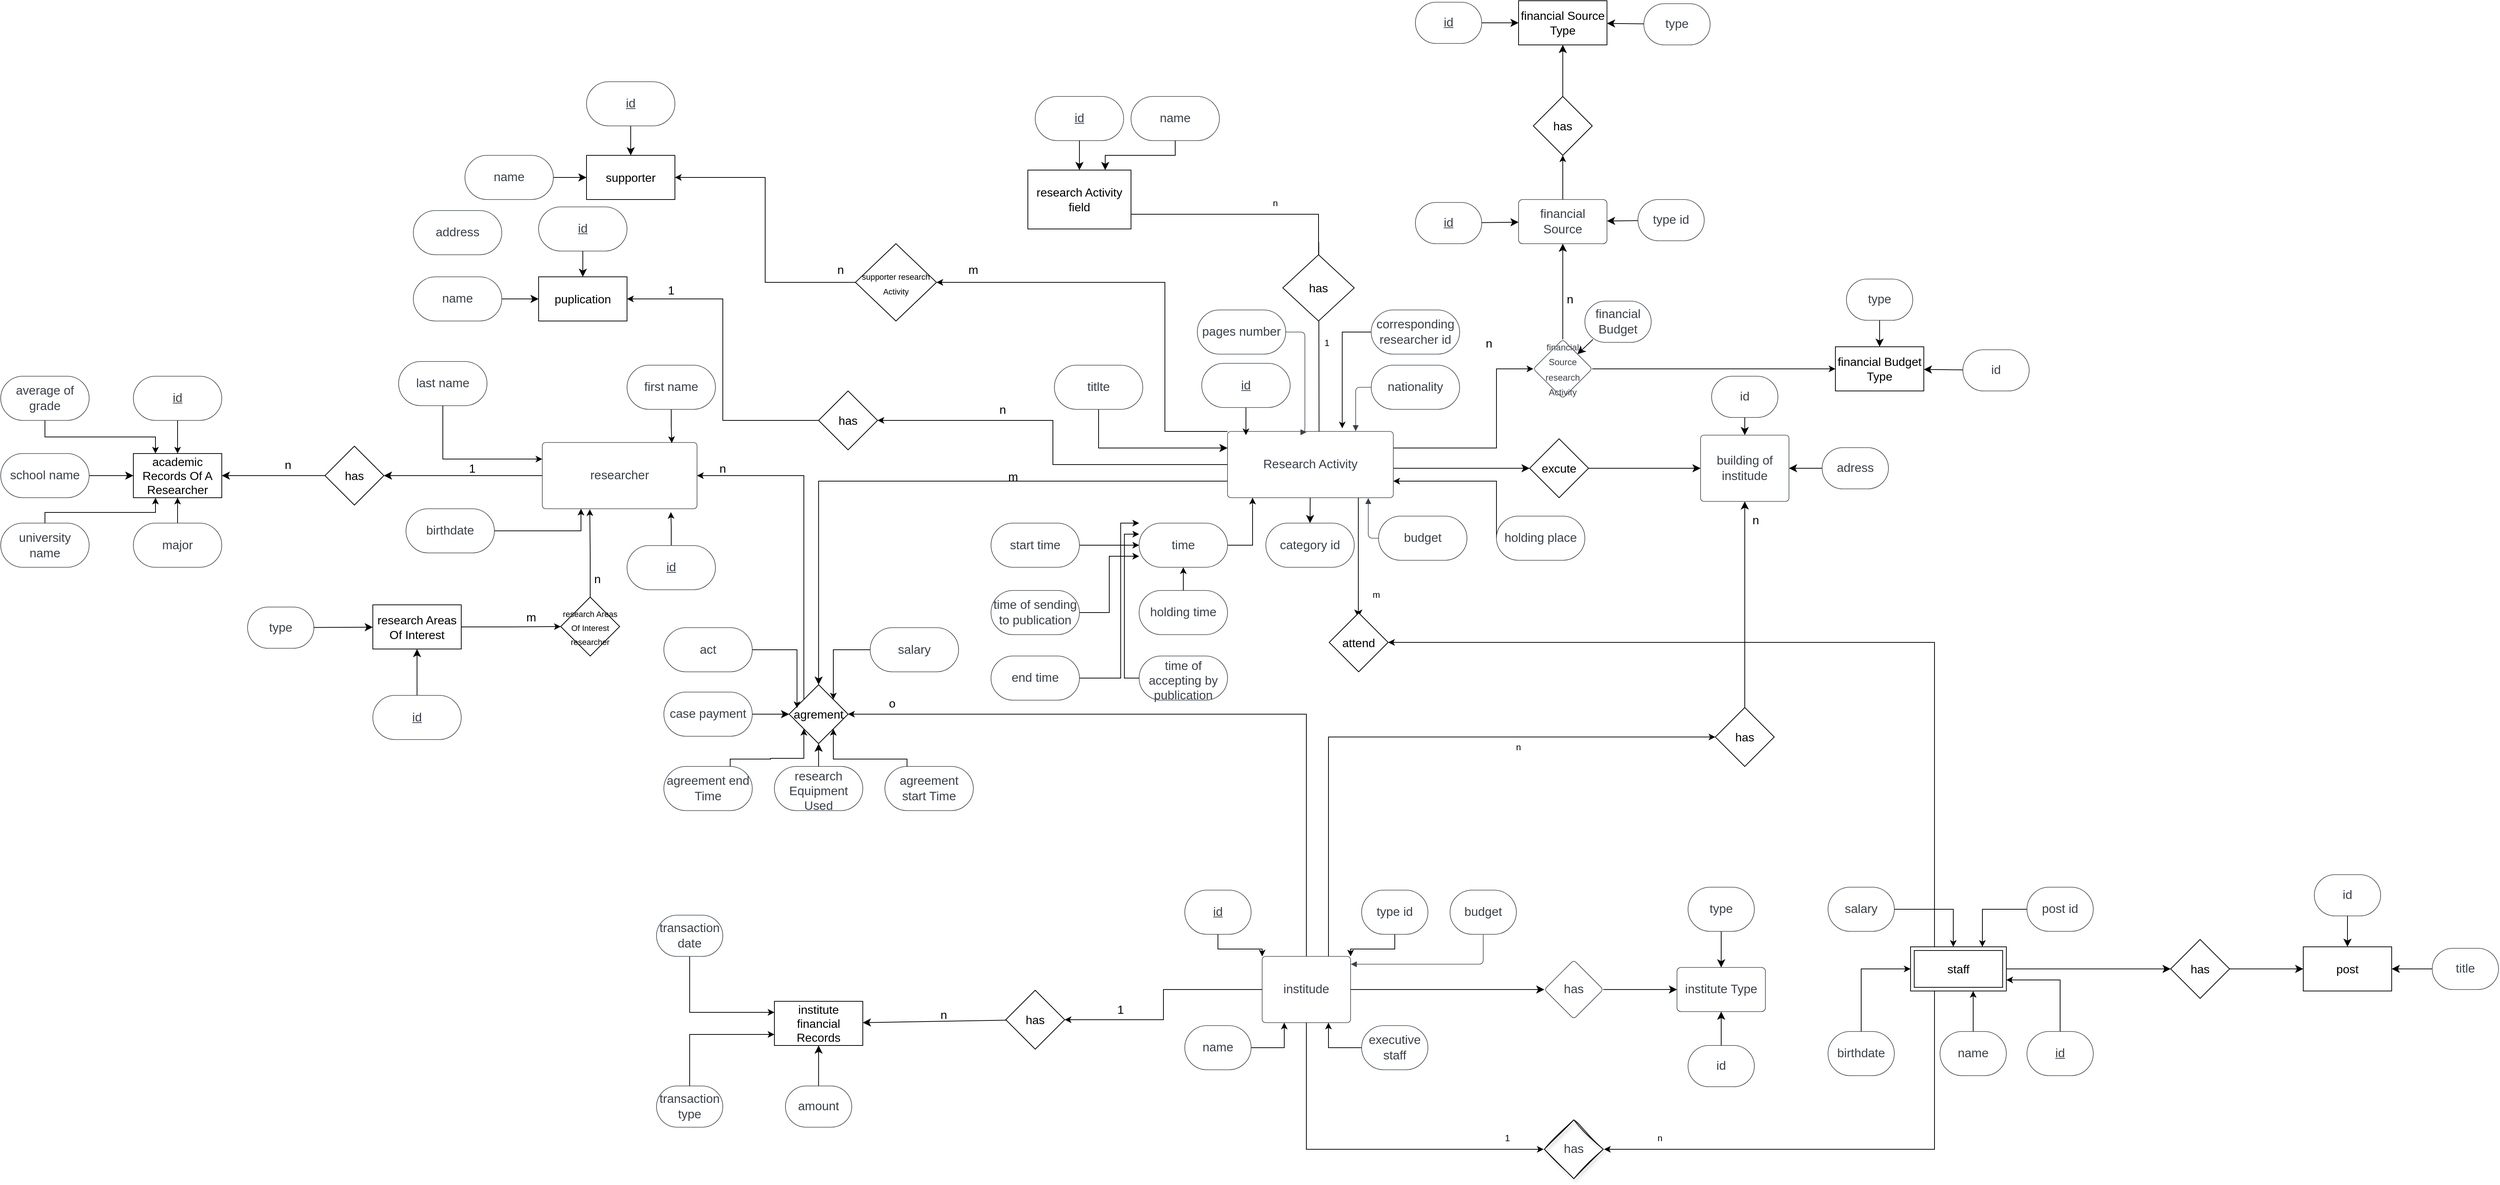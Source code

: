 <mxfile version="21.3.5" type="device">
  <diagram name="Page-1" id="YM6OLwNWBf0vI4ov8nNi">
    <mxGraphModel dx="3000" dy="1680" grid="1" gridSize="10" guides="1" tooltips="1" connect="1" arrows="1" fold="1" page="1" pageScale="1" pageWidth="3300" pageHeight="2339" math="0" shadow="0">
      <root>
        <mxCell id="0" />
        <mxCell id="1" parent="0" />
        <mxCell id="mSL13TPong9YCI3O3dyP-111" style="edgeStyle=orthogonalEdgeStyle;rounded=0;orthogonalLoop=1;jettySize=auto;html=1;entryX=0.5;entryY=1;entryDx=0;entryDy=0;" parent="1" edge="1">
          <mxGeometry relative="1" as="geometry">
            <mxPoint x="563.026" y="913" as="sourcePoint" />
          </mxGeometry>
        </mxCell>
        <mxCell id="mSL13TPong9YCI3O3dyP-112" style="edgeStyle=orthogonalEdgeStyle;rounded=0;orthogonalLoop=1;jettySize=auto;html=1;entryX=0.5;entryY=1;entryDx=0;entryDy=0;" parent="1" edge="1">
          <mxGeometry relative="1" as="geometry">
            <Array as="points">
              <mxPoint x="563" y="893" />
              <mxPoint x="510" y="893" />
            </Array>
            <mxPoint x="563.026" y="913" as="sourcePoint" />
          </mxGeometry>
        </mxCell>
        <mxCell id="HwPFHqp_LilTzUDiQz0i-3" style="edgeStyle=none;curved=1;rounded=0;orthogonalLoop=1;jettySize=auto;html=1;entryX=0.5;entryY=0;entryDx=0;entryDy=0;fontSize=12;startSize=8;endSize=8;" parent="1" source="HwPFHqp_LilTzUDiQz0i-10" target="HwPFHqp_LilTzUDiQz0i-74" edge="1">
          <mxGeometry relative="1" as="geometry" />
        </mxCell>
        <mxCell id="HwPFHqp_LilTzUDiQz0i-4" style="edgeStyle=none;curved=1;rounded=0;orthogonalLoop=1;jettySize=auto;html=1;fontSize=12;startSize=8;endSize=8;entryX=0;entryY=0.5;entryDx=0;entryDy=0;" parent="1" target="HwPFHqp_LilTzUDiQz0i-91" edge="1">
          <mxGeometry relative="1" as="geometry">
            <mxPoint x="2970" y="1570" as="targetPoint" />
            <mxPoint x="2780" y="1465" as="sourcePoint" />
          </mxGeometry>
        </mxCell>
        <mxCell id="HwPFHqp_LilTzUDiQz0i-7" style="edgeStyle=orthogonalEdgeStyle;rounded=0;orthogonalLoop=1;jettySize=auto;html=1;exitX=0;exitY=0.75;exitDx=0;exitDy=0;fontSize=12;startSize=8;endSize=8;entryX=0.5;entryY=0;entryDx=0;entryDy=0;" parent="1" source="HwPFHqp_LilTzUDiQz0i-10" target="HwPFHqp_LilTzUDiQz0i-164" edge="1">
          <mxGeometry relative="1" as="geometry">
            <mxPoint x="2020" y="1760" as="targetPoint" />
          </mxGeometry>
        </mxCell>
        <mxCell id="HwPFHqp_LilTzUDiQz0i-9" style="edgeStyle=none;curved=1;rounded=0;orthogonalLoop=1;jettySize=auto;html=1;fontSize=12;startSize=8;endSize=8;" parent="1" edge="1">
          <mxGeometry relative="1" as="geometry">
            <mxPoint x="2732.5" y="1668" as="targetPoint" />
            <mxPoint x="2732.5" y="1505" as="sourcePoint" />
          </mxGeometry>
        </mxCell>
        <mxCell id="FHESCMoN95WrOvaPs308-28" style="edgeStyle=orthogonalEdgeStyle;rounded=0;orthogonalLoop=1;jettySize=auto;html=1;exitX=0;exitY=0.5;exitDx=0;exitDy=0;" parent="1" source="HwPFHqp_LilTzUDiQz0i-10" target="HwPFHqp_LilTzUDiQz0i-217" edge="1">
          <mxGeometry relative="1" as="geometry">
            <mxPoint x="2080" y="1460" as="targetPoint" />
            <Array as="points">
              <mxPoint x="2318" y="1460" />
              <mxPoint x="2318" y="1400" />
            </Array>
          </mxGeometry>
        </mxCell>
        <mxCell id="FHESCMoN95WrOvaPs308-31" style="edgeStyle=orthogonalEdgeStyle;rounded=0;orthogonalLoop=1;jettySize=auto;html=1;exitX=0;exitY=0;exitDx=0;exitDy=0;entryX=1;entryY=0.5;entryDx=0;entryDy=0;" parent="1" source="HwPFHqp_LilTzUDiQz0i-10" target="HwPFHqp_LilTzUDiQz0i-150" edge="1">
          <mxGeometry relative="1" as="geometry">
            <Array as="points">
              <mxPoint x="2470" y="1415" />
              <mxPoint x="2470" y="1213" />
            </Array>
          </mxGeometry>
        </mxCell>
        <mxCell id="FHESCMoN95WrOvaPs308-54" style="edgeStyle=orthogonalEdgeStyle;rounded=0;orthogonalLoop=1;jettySize=auto;html=1;exitX=1;exitY=0.25;exitDx=0;exitDy=0;entryX=0;entryY=0.5;entryDx=0;entryDy=0;" parent="1" source="HwPFHqp_LilTzUDiQz0i-10" target="HwPFHqp_LilTzUDiQz0i-141" edge="1">
          <mxGeometry relative="1" as="geometry">
            <Array as="points">
              <mxPoint x="2920" y="1437" />
              <mxPoint x="2920" y="1330" />
            </Array>
          </mxGeometry>
        </mxCell>
        <mxCell id="HwPFHqp_LilTzUDiQz0i-10" value="Research Activity" style="html=1;overflow=block;blockSpacing=1;whiteSpace=wrap;fontSize=16.7;fontColor=#3a414a;spacing=9;strokeColor=#3a414a;strokeOpacity=100;rounded=1;absoluteArcSize=1;arcSize=9;strokeWidth=0.8;lucidId=~a4Z-sHyfu7j;" parent="1" vertex="1">
          <mxGeometry x="2555" y="1415" width="225" height="90" as="geometry" />
        </mxCell>
        <mxCell id="HwPFHqp_LilTzUDiQz0i-11" style="edgeStyle=orthogonalEdgeStyle;rounded=0;orthogonalLoop=1;jettySize=auto;html=1;entryX=0.111;entryY=0.056;entryDx=0;entryDy=0;entryPerimeter=0;" parent="1" source="HwPFHqp_LilTzUDiQz0i-12" target="HwPFHqp_LilTzUDiQz0i-10" edge="1">
          <mxGeometry relative="1" as="geometry" />
        </mxCell>
        <mxCell id="HwPFHqp_LilTzUDiQz0i-12" value="&lt;u&gt;id&lt;/u&gt;" style="html=1;overflow=block;blockSpacing=1;whiteSpace=wrap;rounded=1;arcSize=50;fontSize=16.7;fontColor=#3a414a;spacing=3.8;strokeColor=#3a414a;strokeOpacity=100;strokeWidth=0.8;lucidId=Pb4ZrOpoAyKQ;" parent="1" vertex="1">
          <mxGeometry x="2520" y="1322.5" width="120" height="60" as="geometry" />
        </mxCell>
        <mxCell id="HwPFHqp_LilTzUDiQz0i-13" value="&lt;div class=&quot;lRu31&quot;&gt;nationality&lt;br&gt;&lt;span class=&quot;HwtZe&quot; lang=&quot;en&quot;&gt;&lt;/span&gt;&lt;span class=&quot;ZSCsVd&quot;&gt;&lt;/span&gt;&lt;/div&gt;" style="html=1;overflow=block;blockSpacing=1;whiteSpace=wrap;rounded=1;arcSize=50;fontSize=16.7;fontColor=#3a414a;spacing=3.8;strokeColor=#3a414a;strokeOpacity=100;strokeWidth=0.8;lucidId=ve4Zq9YiYnei;" parent="1" vertex="1">
          <mxGeometry x="2750" y="1325" width="120" height="60" as="geometry" />
        </mxCell>
        <mxCell id="HwPFHqp_LilTzUDiQz0i-14" value="" style="edgeStyle=none;curved=1;rounded=0;orthogonalLoop=1;jettySize=auto;html=1;fontSize=12;startSize=8;endSize=8;" parent="1" source="HwPFHqp_LilTzUDiQz0i-18" target="HwPFHqp_LilTzUDiQz0i-88" edge="1">
          <mxGeometry relative="1" as="geometry" />
        </mxCell>
        <mxCell id="HwPFHqp_LilTzUDiQz0i-16" value="" style="edgeStyle=none;curved=1;rounded=0;orthogonalLoop=1;jettySize=auto;html=1;fontSize=12;startSize=8;endSize=8;" parent="1" source="HwPFHqp_LilTzUDiQz0i-138" target="HwPFHqp_LilTzUDiQz0i-130" edge="1">
          <mxGeometry relative="1" as="geometry" />
        </mxCell>
        <mxCell id="FHESCMoN95WrOvaPs308-1" style="edgeStyle=orthogonalEdgeStyle;rounded=0;orthogonalLoop=1;jettySize=auto;html=1;exitX=0.5;exitY=1;exitDx=0;exitDy=0;entryX=0;entryY=0.5;entryDx=0;entryDy=0;" parent="1" source="HwPFHqp_LilTzUDiQz0i-18" target="HwPFHqp_LilTzUDiQz0i-44" edge="1">
          <mxGeometry relative="1" as="geometry" />
        </mxCell>
        <mxCell id="FHESCMoN95WrOvaPs308-8" style="edgeStyle=orthogonalEdgeStyle;rounded=0;orthogonalLoop=1;jettySize=auto;html=1;exitX=0;exitY=0.5;exitDx=0;exitDy=0;entryX=1;entryY=0.5;entryDx=0;entryDy=0;" parent="1" source="HwPFHqp_LilTzUDiQz0i-18" target="HwPFHqp_LilTzUDiQz0i-118" edge="1">
          <mxGeometry relative="1" as="geometry" />
        </mxCell>
        <mxCell id="FHESCMoN95WrOvaPs308-24" style="edgeStyle=orthogonalEdgeStyle;rounded=0;orthogonalLoop=1;jettySize=auto;html=1;exitX=0.5;exitY=0;exitDx=0;exitDy=0;entryX=1;entryY=0.5;entryDx=0;entryDy=0;" parent="1" source="HwPFHqp_LilTzUDiQz0i-18" target="HwPFHqp_LilTzUDiQz0i-164" edge="1">
          <mxGeometry relative="1" as="geometry" />
        </mxCell>
        <mxCell id="FHESCMoN95WrOvaPs308-25" style="edgeStyle=orthogonalEdgeStyle;rounded=0;orthogonalLoop=1;jettySize=auto;html=1;exitX=0.75;exitY=0;exitDx=0;exitDy=0;entryX=0;entryY=0.5;entryDx=0;entryDy=0;" parent="1" source="HwPFHqp_LilTzUDiQz0i-18" target="HwPFHqp_LilTzUDiQz0i-138" edge="1">
          <mxGeometry relative="1" as="geometry" />
        </mxCell>
        <mxCell id="HwPFHqp_LilTzUDiQz0i-18" value="institude" style="html=1;overflow=block;blockSpacing=1;whiteSpace=wrap;fontSize=16.7;fontColor=#3a414a;spacing=9;strokeColor=#3a414a;strokeOpacity=100;rounded=1;absoluteArcSize=1;arcSize=9;strokeWidth=0.8;lucidId=Kh4Z5rDDQchC;" parent="1" vertex="1">
          <mxGeometry x="2602" y="2128" width="120" height="90" as="geometry" />
        </mxCell>
        <mxCell id="FHESCMoN95WrOvaPs308-23" style="edgeStyle=orthogonalEdgeStyle;rounded=0;orthogonalLoop=1;jettySize=auto;html=1;exitX=0.5;exitY=1;exitDx=0;exitDy=0;entryX=1;entryY=0;entryDx=0;entryDy=0;" parent="1" source="HwPFHqp_LilTzUDiQz0i-19" target="HwPFHqp_LilTzUDiQz0i-18" edge="1">
          <mxGeometry relative="1" as="geometry" />
        </mxCell>
        <mxCell id="HwPFHqp_LilTzUDiQz0i-19" value="type id" style="html=1;overflow=block;blockSpacing=1;whiteSpace=wrap;rounded=1;arcSize=50;fontSize=16.7;fontColor=#3a414a;spacing=3.8;strokeColor=#3a414a;strokeOpacity=100;strokeWidth=0.8;lucidId=7h4ZL8PBXV1u;" parent="1" vertex="1">
          <mxGeometry x="2737" y="2038" width="90" height="60" as="geometry" />
        </mxCell>
        <mxCell id="FHESCMoN95WrOvaPs308-10" style="edgeStyle=orthogonalEdgeStyle;rounded=0;orthogonalLoop=1;jettySize=auto;html=1;exitX=0.5;exitY=1;exitDx=0;exitDy=0;entryX=0;entryY=0;entryDx=0;entryDy=0;" parent="1" source="HwPFHqp_LilTzUDiQz0i-20" target="HwPFHqp_LilTzUDiQz0i-18" edge="1">
          <mxGeometry relative="1" as="geometry" />
        </mxCell>
        <mxCell id="HwPFHqp_LilTzUDiQz0i-20" value="&lt;u&gt;id&lt;/u&gt;" style="html=1;overflow=block;blockSpacing=1;whiteSpace=wrap;rounded=1;arcSize=50;fontSize=16.7;fontColor=#3a414a;spacing=3.8;strokeColor=#3a414a;strokeOpacity=100;strokeWidth=0.8;lucidId=sk4ZaDjWLz8-;" parent="1" vertex="1">
          <mxGeometry x="2497" y="2038" width="90" height="60" as="geometry" />
        </mxCell>
        <mxCell id="FHESCMoN95WrOvaPs308-7" style="edgeStyle=orthogonalEdgeStyle;rounded=0;orthogonalLoop=1;jettySize=auto;html=1;exitX=1;exitY=0.5;exitDx=0;exitDy=0;entryX=0.25;entryY=1;entryDx=0;entryDy=0;" parent="1" source="HwPFHqp_LilTzUDiQz0i-21" target="HwPFHqp_LilTzUDiQz0i-18" edge="1">
          <mxGeometry relative="1" as="geometry" />
        </mxCell>
        <mxCell id="HwPFHqp_LilTzUDiQz0i-21" value="name" style="html=1;overflow=block;blockSpacing=1;whiteSpace=wrap;rounded=1;arcSize=50;fontSize=16.7;fontColor=#3a414a;spacing=3.8;strokeColor=#3a414a;strokeOpacity=100;strokeWidth=0.8;lucidId=Dk4Z4ZrCuukX;" parent="1" vertex="1">
          <mxGeometry x="2497" y="2222" width="90" height="60" as="geometry" />
        </mxCell>
        <mxCell id="FHESCMoN95WrOvaPs308-6" style="edgeStyle=orthogonalEdgeStyle;rounded=0;orthogonalLoop=1;jettySize=auto;html=1;exitX=0;exitY=0.5;exitDx=0;exitDy=0;entryX=0.75;entryY=1;entryDx=0;entryDy=0;" parent="1" source="HwPFHqp_LilTzUDiQz0i-22" target="HwPFHqp_LilTzUDiQz0i-18" edge="1">
          <mxGeometry relative="1" as="geometry" />
        </mxCell>
        <mxCell id="HwPFHqp_LilTzUDiQz0i-22" value="executive staff" style="html=1;overflow=block;blockSpacing=1;whiteSpace=wrap;rounded=1;arcSize=50;fontSize=16.7;fontColor=#3a414a;spacing=3.8;strokeColor=#3a414a;strokeOpacity=100;strokeWidth=0.8;lucidId=Ql4Zvu3_fQL2;" parent="1" vertex="1">
          <mxGeometry x="2737" y="2222" width="90" height="60" as="geometry" />
        </mxCell>
        <mxCell id="HwPFHqp_LilTzUDiQz0i-23" value="" style="html=1;jettySize=18;whiteSpace=wrap;fontSize=13;strokeColor=#3a414a;strokeOpacity=100;strokeWidth=0.8;rounded=1;arcSize=12;edgeStyle=orthogonalEdgeStyle;startArrow=none;endArrow=block;endFill=1;lucidId=xm4Z25uVGyIg;" parent="1" edge="1">
          <mxGeometry width="100" height="100" relative="1" as="geometry">
            <Array as="points" />
            <mxPoint x="2947" y="2067" as="sourcePoint" />
            <mxPoint x="2947" y="2067" as="targetPoint" />
          </mxGeometry>
        </mxCell>
        <mxCell id="HwPFHqp_LilTzUDiQz0i-24" value="budget" style="html=1;overflow=block;blockSpacing=1;whiteSpace=wrap;rounded=1;arcSize=50;fontSize=16.7;fontColor=#3a414a;spacing=3.8;strokeColor=#3a414a;strokeOpacity=100;strokeWidth=0.8;lucidId=Hm4Z8wLVr.C2;" parent="1" vertex="1">
          <mxGeometry x="2857" y="2038" width="90" height="60" as="geometry" />
        </mxCell>
        <mxCell id="HwPFHqp_LilTzUDiQz0i-29" value="" style="html=1;jettySize=18;whiteSpace=wrap;fontSize=13;strokeColor=#3a414a;strokeOpacity=100;strokeWidth=0.8;rounded=1;arcSize=12;edgeStyle=orthogonalEdgeStyle;startArrow=none;endArrow=block;endFill=1;exitX=0.5;exitY=1.006;exitPerimeter=0;entryX=1.003;entryY=0.118;entryPerimeter=0;lucidId=Ko4ZkA2iEqQf;" parent="1" source="HwPFHqp_LilTzUDiQz0i-24" target="HwPFHqp_LilTzUDiQz0i-18" edge="1">
          <mxGeometry width="100" height="100" relative="1" as="geometry">
            <Array as="points" />
          </mxGeometry>
        </mxCell>
        <mxCell id="HwPFHqp_LilTzUDiQz0i-30" value="" style="html=1;jettySize=18;whiteSpace=wrap;fontSize=13;strokeColor=#3a414a;strokeOpacity=100;strokeWidth=0.8;rounded=1;arcSize=12;edgeStyle=orthogonalEdgeStyle;startArrow=none;endArrow=block;endFill=1;exitX=-0.003;exitY=0.5;exitPerimeter=0;entryX=0.773;entryY=-0.004;entryPerimeter=0;lucidId=6p4Zuk85jJdd;" parent="1" source="HwPFHqp_LilTzUDiQz0i-13" target="HwPFHqp_LilTzUDiQz0i-10" edge="1">
          <mxGeometry width="100" height="100" relative="1" as="geometry">
            <Array as="points" />
          </mxGeometry>
        </mxCell>
        <mxCell id="HwPFHqp_LilTzUDiQz0i-31" style="edgeStyle=orthogonalEdgeStyle;rounded=0;orthogonalLoop=1;jettySize=auto;html=1;entryX=0;entryY=0.25;entryDx=0;entryDy=0;fontSize=12;startSize=8;endSize=8;exitX=0.5;exitY=1;exitDx=0;exitDy=0;" parent="1" source="HwPFHqp_LilTzUDiQz0i-32" target="HwPFHqp_LilTzUDiQz0i-10" edge="1">
          <mxGeometry relative="1" as="geometry" />
        </mxCell>
        <mxCell id="HwPFHqp_LilTzUDiQz0i-32" value="titlte" style="html=1;overflow=block;blockSpacing=1;whiteSpace=wrap;rounded=1;arcSize=50;fontSize=16.7;fontColor=#3a414a;spacing=3.8;strokeColor=#3a414a;strokeOpacity=100;strokeWidth=0.8;lucidId=Xq4ZPL1HHl.v;" parent="1" vertex="1">
          <mxGeometry x="2320" y="1325" width="120" height="60" as="geometry" />
        </mxCell>
        <mxCell id="HwPFHqp_LilTzUDiQz0i-35" style="edgeStyle=none;curved=1;rounded=0;orthogonalLoop=1;jettySize=auto;html=1;exitX=0;exitY=0.5;exitDx=0;exitDy=0;entryX=1;entryY=0.5;entryDx=0;entryDy=0;fontSize=12;startSize=8;endSize=8;" parent="1" source="HwPFHqp_LilTzUDiQz0i-36" target="HwPFHqp_LilTzUDiQz0i-203" edge="1">
          <mxGeometry relative="1" as="geometry" />
        </mxCell>
        <mxCell id="HwPFHqp_LilTzUDiQz0i-36" value="researcher" style="html=1;overflow=block;blockSpacing=1;whiteSpace=wrap;fontSize=16.7;fontColor=#3a414a;spacing=9;strokeColor=#3a414a;strokeOpacity=100;rounded=1;absoluteArcSize=1;arcSize=9;strokeWidth=0.8;lucidId=cv4ZlEz9Fdci;" parent="1" vertex="1">
          <mxGeometry x="1625" y="1430" width="210" height="90" as="geometry" />
        </mxCell>
        <mxCell id="FHESCMoN95WrOvaPs308-42" style="edgeStyle=orthogonalEdgeStyle;rounded=0;orthogonalLoop=1;jettySize=auto;html=1;exitX=0.5;exitY=0;exitDx=0;exitDy=0;entryX=0.831;entryY=1.05;entryDx=0;entryDy=0;entryPerimeter=0;" parent="1" source="HwPFHqp_LilTzUDiQz0i-37" target="HwPFHqp_LilTzUDiQz0i-36" edge="1">
          <mxGeometry relative="1" as="geometry" />
        </mxCell>
        <mxCell id="HwPFHqp_LilTzUDiQz0i-37" value="&lt;u&gt;id&lt;/u&gt;" style="html=1;overflow=block;blockSpacing=1;whiteSpace=wrap;rounded=1;arcSize=50;fontSize=16.7;fontColor=#3a414a;spacing=3.8;strokeColor=#3a414a;strokeOpacity=100;strokeWidth=0.8;lucidId=Hv4ZFkdMAi0.;" parent="1" vertex="1">
          <mxGeometry x="1740" y="1570" width="120" height="60" as="geometry" />
        </mxCell>
        <mxCell id="FHESCMoN95WrOvaPs308-37" style="edgeStyle=orthogonalEdgeStyle;rounded=0;orthogonalLoop=1;jettySize=auto;html=1;exitX=0;exitY=0.5;exitDx=0;exitDy=0;entryX=1;entryY=0;entryDx=0;entryDy=0;" parent="1" source="HwPFHqp_LilTzUDiQz0i-40" target="HwPFHqp_LilTzUDiQz0i-164" edge="1">
          <mxGeometry relative="1" as="geometry" />
        </mxCell>
        <mxCell id="HwPFHqp_LilTzUDiQz0i-40" value="salary" style="html=1;overflow=block;blockSpacing=1;whiteSpace=wrap;rounded=1;arcSize=50;fontSize=16.7;fontColor=#3a414a;spacing=3.8;strokeColor=#3a414a;strokeOpacity=100;strokeWidth=0.8;lucidId=UP4Z74KVq56b;" parent="1" vertex="1">
          <mxGeometry x="2070" y="1681.5" width="120" height="60" as="geometry" />
        </mxCell>
        <mxCell id="HwPFHqp_LilTzUDiQz0i-41" value="n" style="text;strokeColor=none;align=center;fillColor=none;html=1;verticalAlign=middle;whiteSpace=wrap;rounded=0;" parent="1" vertex="1">
          <mxGeometry x="3112" y="2360" width="60" height="30" as="geometry" />
        </mxCell>
        <mxCell id="HwPFHqp_LilTzUDiQz0i-42" value="budget" style="html=1;overflow=block;blockSpacing=1;whiteSpace=wrap;rounded=1;arcSize=50;fontSize=16.7;fontColor=#3a414a;spacing=3.8;strokeColor=#3a414a;strokeOpacity=100;strokeWidth=0.8;lucidId=ve4Zq9YiYnei;" parent="1" vertex="1">
          <mxGeometry x="2760" y="1530" width="120" height="60" as="geometry" />
        </mxCell>
        <mxCell id="HwPFHqp_LilTzUDiQz0i-43" value="" style="html=1;jettySize=18;whiteSpace=wrap;fontSize=13;strokeColor=#3a414a;strokeOpacity=100;strokeWidth=0.8;rounded=1;arcSize=12;edgeStyle=orthogonalEdgeStyle;startArrow=none;endArrow=block;endFill=1;exitX=-0.003;exitY=0.5;exitPerimeter=0;entryX=0.849;entryY=1.004;entryPerimeter=0;lucidId=6p4Zuk85jJdd;entryDx=0;entryDy=0;" parent="1" source="HwPFHqp_LilTzUDiQz0i-42" target="HwPFHqp_LilTzUDiQz0i-10" edge="1">
          <mxGeometry width="100" height="100" relative="1" as="geometry">
            <Array as="points">
              <mxPoint x="2746" y="1560" />
            </Array>
            <mxPoint x="2769.5" y="1599" as="targetPoint" />
          </mxGeometry>
        </mxCell>
        <mxCell id="HwPFHqp_LilTzUDiQz0i-44" value="has" style="rhombus;whiteSpace=wrap;html=1;fontSize=16.7;strokeColor=default;fontColor=#3a414a;spacing=9;rounded=0;arcSize=9;strokeWidth=1;perimeterSpacing=1;shadow=1;sketch=1;curveFitting=1;jiggle=2;fillColor=none;gradientColor=default;" parent="1" vertex="1">
          <mxGeometry x="2985" y="2350" width="80" height="80" as="geometry" />
        </mxCell>
        <mxCell id="HwPFHqp_LilTzUDiQz0i-47" value="" style="edgeStyle=none;curved=1;rounded=0;orthogonalLoop=1;jettySize=auto;html=1;fontSize=12;startSize=8;endSize=8;" parent="1" source="HwPFHqp_LilTzUDiQz0i-49" target="HwPFHqp_LilTzUDiQz0i-109" edge="1">
          <mxGeometry relative="1" as="geometry" />
        </mxCell>
        <mxCell id="FHESCMoN95WrOvaPs308-4" style="edgeStyle=orthogonalEdgeStyle;rounded=0;orthogonalLoop=1;jettySize=auto;html=1;exitX=0.25;exitY=1;exitDx=0;exitDy=0;entryX=1;entryY=0.5;entryDx=0;entryDy=0;" parent="1" source="HwPFHqp_LilTzUDiQz0i-49" target="HwPFHqp_LilTzUDiQz0i-44" edge="1">
          <mxGeometry relative="1" as="geometry" />
        </mxCell>
        <mxCell id="FHESCMoN95WrOvaPs308-17" style="edgeStyle=orthogonalEdgeStyle;rounded=0;orthogonalLoop=1;jettySize=auto;html=1;exitX=0.25;exitY=0;exitDx=0;exitDy=0;entryX=1;entryY=0.5;entryDx=0;entryDy=0;" parent="1" source="HwPFHqp_LilTzUDiQz0i-49" target="HwPFHqp_LilTzUDiQz0i-226" edge="1">
          <mxGeometry relative="1" as="geometry" />
        </mxCell>
        <mxCell id="HwPFHqp_LilTzUDiQz0i-49" value="staff" style="shape=ext;margin=3;double=1;whiteSpace=wrap;html=1;align=center;fontSize=16;" parent="1" vertex="1">
          <mxGeometry x="3482" y="2115" width="130" height="60" as="geometry" />
        </mxCell>
        <mxCell id="FHESCMoN95WrOvaPs308-22" style="edgeStyle=orthogonalEdgeStyle;rounded=0;orthogonalLoop=1;jettySize=auto;html=1;exitX=0.5;exitY=0;exitDx=0;exitDy=0;entryX=1;entryY=0.75;entryDx=0;entryDy=0;" parent="1" source="HwPFHqp_LilTzUDiQz0i-52" target="HwPFHqp_LilTzUDiQz0i-49" edge="1">
          <mxGeometry relative="1" as="geometry" />
        </mxCell>
        <mxCell id="HwPFHqp_LilTzUDiQz0i-52" value="&lt;u&gt;id&lt;/u&gt;" style="html=1;overflow=block;blockSpacing=1;whiteSpace=wrap;rounded=1;arcSize=50;fontSize=16.7;fontColor=#3a414a;spacing=3.8;strokeColor=#3a414a;strokeOpacity=100;strokeWidth=0.8;lucidId=6m4Z5nEoqcxX;" parent="1" vertex="1">
          <mxGeometry x="3640" y="2230" width="90" height="60" as="geometry" />
        </mxCell>
        <mxCell id="FHESCMoN95WrOvaPs308-21" style="edgeStyle=orthogonalEdgeStyle;rounded=0;orthogonalLoop=1;jettySize=auto;html=1;exitX=0.5;exitY=0;exitDx=0;exitDy=0;entryX=0;entryY=0.5;entryDx=0;entryDy=0;" parent="1" source="HwPFHqp_LilTzUDiQz0i-54" target="HwPFHqp_LilTzUDiQz0i-49" edge="1">
          <mxGeometry relative="1" as="geometry" />
        </mxCell>
        <mxCell id="HwPFHqp_LilTzUDiQz0i-54" value="birthdate" style="html=1;overflow=block;blockSpacing=1;whiteSpace=wrap;rounded=1;arcSize=50;fontSize=16.7;fontColor=#3a414a;spacing=3.8;strokeColor=#3a414a;strokeOpacity=100;strokeWidth=0.8;lucidId=6m4Z5nEoqcxX;" parent="1" vertex="1">
          <mxGeometry x="3370" y="2230" width="90" height="60" as="geometry" />
        </mxCell>
        <mxCell id="FHESCMoN95WrOvaPs308-5" value="" style="edgeStyle=orthogonalEdgeStyle;rounded=0;orthogonalLoop=1;jettySize=auto;html=1;" parent="1" source="HwPFHqp_LilTzUDiQz0i-56" target="HwPFHqp_LilTzUDiQz0i-49" edge="1">
          <mxGeometry relative="1" as="geometry">
            <Array as="points">
              <mxPoint x="3540" y="2064" />
            </Array>
          </mxGeometry>
        </mxCell>
        <mxCell id="HwPFHqp_LilTzUDiQz0i-56" value="salary" style="html=1;overflow=block;blockSpacing=1;whiteSpace=wrap;rounded=1;arcSize=50;fontSize=16.7;fontColor=#3a414a;spacing=3.8;strokeColor=#3a414a;strokeOpacity=100;strokeWidth=0.8;lucidId=6m4Z5nEoqcxX;" parent="1" vertex="1">
          <mxGeometry x="3370" y="2034" width="90" height="60" as="geometry" />
        </mxCell>
        <mxCell id="HwPFHqp_LilTzUDiQz0i-57" value="" style="endArrow=none;html=1;rounded=0;fontSize=12;startSize=8;endSize=8;curved=1;exitX=0.633;exitY=0.026;exitDx=0;exitDy=0;exitPerimeter=0;" parent="1" edge="1">
          <mxGeometry width="50" height="50" relative="1" as="geometry">
            <mxPoint x="2679.215" y="1415" as="sourcePoint" />
            <mxPoint x="2678.79" y="1157.66" as="targetPoint" />
          </mxGeometry>
        </mxCell>
        <mxCell id="HwPFHqp_LilTzUDiQz0i-58" value="has" style="rhombus;whiteSpace=wrap;html=1;fontSize=16;" parent="1" vertex="1">
          <mxGeometry x="2630" y="1175" width="97" height="90" as="geometry" />
        </mxCell>
        <mxCell id="HwPFHqp_LilTzUDiQz0i-59" value="" style="endArrow=none;html=1;rounded=0;fontSize=12;startSize=8;endSize=8;exitX=1;exitY=0.5;exitDx=0;exitDy=0;entryX=0.5;entryY=0;entryDx=0;entryDy=0;edgeStyle=orthogonalEdgeStyle;" parent="1" source="HwPFHqp_LilTzUDiQz0i-60" target="HwPFHqp_LilTzUDiQz0i-58" edge="1">
          <mxGeometry width="50" height="50" relative="1" as="geometry">
            <mxPoint x="2596" y="1099.41" as="sourcePoint" />
            <mxPoint x="2749" y="1099.41" as="targetPoint" />
            <Array as="points">
              <mxPoint x="2424" y="1120" />
              <mxPoint x="2678" y="1120" />
            </Array>
          </mxGeometry>
        </mxCell>
        <mxCell id="HwPFHqp_LilTzUDiQz0i-60" value="research Activity field" style="rounded=0;whiteSpace=wrap;html=1;fontSize=16;" parent="1" vertex="1">
          <mxGeometry x="2284" y="1060" width="140" height="80" as="geometry" />
        </mxCell>
        <mxCell id="HwPFHqp_LilTzUDiQz0i-61" value="n" style="text;strokeColor=none;align=center;fillColor=none;html=1;verticalAlign=middle;whiteSpace=wrap;rounded=0;" parent="1" vertex="1">
          <mxGeometry x="2590" y="1090" width="60" height="30" as="geometry" />
        </mxCell>
        <mxCell id="HwPFHqp_LilTzUDiQz0i-62" value="1" style="text;strokeColor=none;align=center;fillColor=none;html=1;verticalAlign=middle;whiteSpace=wrap;rounded=0;" parent="1" vertex="1">
          <mxGeometry x="2660" y="1280" width="60" height="30" as="geometry" />
        </mxCell>
        <mxCell id="HwPFHqp_LilTzUDiQz0i-63" style="edgeStyle=orthogonalEdgeStyle;rounded=0;orthogonalLoop=1;jettySize=auto;html=1;fontSize=12;startSize=8;endSize=8;entryX=0.75;entryY=0;entryDx=0;entryDy=0;" parent="1" source="HwPFHqp_LilTzUDiQz0i-64" target="HwPFHqp_LilTzUDiQz0i-60" edge="1">
          <mxGeometry relative="1" as="geometry">
            <mxPoint x="2424" y="1100" as="targetPoint" />
          </mxGeometry>
        </mxCell>
        <mxCell id="HwPFHqp_LilTzUDiQz0i-64" value="name" style="html=1;overflow=block;blockSpacing=1;whiteSpace=wrap;rounded=1;arcSize=50;fontSize=16.7;fontColor=#3a414a;spacing=3.8;strokeColor=#3a414a;strokeOpacity=100;strokeWidth=0.8;lucidId=gp4ZOOJwNQIq;" parent="1" vertex="1">
          <mxGeometry x="2424" y="960" width="120" height="60" as="geometry" />
        </mxCell>
        <mxCell id="HwPFHqp_LilTzUDiQz0i-65" style="edgeStyle=none;curved=1;rounded=0;orthogonalLoop=1;jettySize=auto;html=1;fontSize=12;startSize=8;endSize=8;" parent="1" source="HwPFHqp_LilTzUDiQz0i-66" edge="1">
          <mxGeometry relative="1" as="geometry">
            <mxPoint x="2354" y="1060" as="targetPoint" />
          </mxGeometry>
        </mxCell>
        <mxCell id="HwPFHqp_LilTzUDiQz0i-66" value="&lt;u&gt;id&lt;/u&gt;" style="html=1;overflow=block;blockSpacing=1;whiteSpace=wrap;rounded=1;arcSize=50;fontSize=16.7;fontColor=#3a414a;spacing=3.8;strokeColor=#3a414a;strokeOpacity=100;strokeWidth=0.8;lucidId=gp4ZOOJwNQIq;" parent="1" vertex="1">
          <mxGeometry x="2294" y="960" width="120" height="60" as="geometry" />
        </mxCell>
        <mxCell id="HwPFHqp_LilTzUDiQz0i-67" value="1" style="text;strokeColor=none;align=center;fillColor=none;html=1;verticalAlign=middle;whiteSpace=wrap;rounded=0;" parent="1" vertex="1">
          <mxGeometry x="2905" y="2360" width="60" height="30" as="geometry" />
        </mxCell>
        <mxCell id="HwPFHqp_LilTzUDiQz0i-68" style="edgeStyle=orthogonalEdgeStyle;rounded=0;orthogonalLoop=1;jettySize=auto;html=1;entryX=0.5;entryY=1;entryDx=0;entryDy=0;" parent="1" edge="1">
          <mxGeometry relative="1" as="geometry">
            <mxPoint x="2073.026" y="1793" as="sourcePoint" />
          </mxGeometry>
        </mxCell>
        <mxCell id="HwPFHqp_LilTzUDiQz0i-69" style="edgeStyle=orthogonalEdgeStyle;rounded=0;orthogonalLoop=1;jettySize=auto;html=1;entryX=0.5;entryY=1;entryDx=0;entryDy=0;" parent="1" edge="1">
          <mxGeometry relative="1" as="geometry">
            <Array as="points">
              <mxPoint x="2073" y="1773" />
              <mxPoint x="2020" y="1773" />
            </Array>
            <mxPoint x="2073.026" y="1793" as="sourcePoint" />
          </mxGeometry>
        </mxCell>
        <mxCell id="HwPFHqp_LilTzUDiQz0i-231" value="" style="edgeStyle=orthogonalEdgeStyle;rounded=0;orthogonalLoop=1;jettySize=auto;html=1;" parent="1" source="HwPFHqp_LilTzUDiQz0i-71" target="HwPFHqp_LilTzUDiQz0i-73" edge="1">
          <mxGeometry relative="1" as="geometry" />
        </mxCell>
        <mxCell id="HwPFHqp_LilTzUDiQz0i-71" value="&lt;div class=&quot;lRu31&quot;&gt;start time&lt;br&gt;&lt;/div&gt;" style="html=1;overflow=block;blockSpacing=1;whiteSpace=wrap;rounded=1;arcSize=50;fontSize=16.7;fontColor=#3a414a;spacing=3.8;strokeColor=#3a414a;strokeOpacity=100;strokeWidth=0.8;lucidId=jr4ZjSVFmvB8;" parent="1" vertex="1">
          <mxGeometry x="2234" y="1539.5" width="120" height="60" as="geometry" />
        </mxCell>
        <mxCell id="HwPFHqp_LilTzUDiQz0i-230" style="edgeStyle=orthogonalEdgeStyle;rounded=0;orthogonalLoop=1;jettySize=auto;html=1;exitX=1;exitY=0.5;exitDx=0;exitDy=0;entryX=0.151;entryY=1;entryDx=0;entryDy=0;entryPerimeter=0;" parent="1" source="HwPFHqp_LilTzUDiQz0i-73" target="HwPFHqp_LilTzUDiQz0i-10" edge="1">
          <mxGeometry relative="1" as="geometry" />
        </mxCell>
        <mxCell id="HwPFHqp_LilTzUDiQz0i-73" value="time" style="html=1;overflow=block;blockSpacing=1;whiteSpace=wrap;rounded=1;arcSize=50;fontSize=16.7;fontColor=#3a414a;spacing=3.8;strokeColor=#3a414a;strokeOpacity=100;strokeWidth=0.8;lucidId=jr4ZjSVFmvB8;" parent="1" vertex="1">
          <mxGeometry x="2435" y="1539.5" width="120" height="60" as="geometry" />
        </mxCell>
        <mxCell id="HwPFHqp_LilTzUDiQz0i-74" value="&lt;div class=&quot;lRu31&quot;&gt;category id&lt;br&gt;&lt;/div&gt;" style="html=1;overflow=block;blockSpacing=1;whiteSpace=wrap;rounded=1;arcSize=50;fontSize=16.7;fontColor=#3a414a;spacing=3.8;strokeColor=#3a414a;strokeOpacity=100;strokeWidth=0.8;lucidId=jr4ZjSVFmvB8;" parent="1" vertex="1">
          <mxGeometry x="2607" y="1539.5" width="120" height="60" as="geometry" />
        </mxCell>
        <mxCell id="FHESCMoN95WrOvaPs308-27" style="edgeStyle=orthogonalEdgeStyle;rounded=0;orthogonalLoop=1;jettySize=auto;html=1;exitX=0;exitY=0.5;exitDx=0;exitDy=0;entryX=0.692;entryY=-0.047;entryDx=0;entryDy=0;entryPerimeter=0;" parent="1" source="HwPFHqp_LilTzUDiQz0i-76" target="HwPFHqp_LilTzUDiQz0i-10" edge="1">
          <mxGeometry relative="1" as="geometry" />
        </mxCell>
        <mxCell id="HwPFHqp_LilTzUDiQz0i-76" value="corresponding researcher id" style="html=1;overflow=block;blockSpacing=1;whiteSpace=wrap;rounded=1;arcSize=50;fontSize=16.7;fontColor=#3a414a;spacing=3.8;strokeColor=#3a414a;strokeOpacity=100;strokeWidth=0.8;lucidId=-R4Z3._WpTE-;" parent="1" vertex="1">
          <mxGeometry x="2750" y="1250" width="120" height="60" as="geometry" />
        </mxCell>
        <mxCell id="HwPFHqp_LilTzUDiQz0i-232" value="" style="edgeStyle=orthogonalEdgeStyle;rounded=0;orthogonalLoop=1;jettySize=auto;html=1;" parent="1" source="HwPFHqp_LilTzUDiQz0i-78" target="HwPFHqp_LilTzUDiQz0i-73" edge="1">
          <mxGeometry relative="1" as="geometry" />
        </mxCell>
        <mxCell id="HwPFHqp_LilTzUDiQz0i-78" value="holding time" style="html=1;overflow=block;blockSpacing=1;whiteSpace=wrap;rounded=1;arcSize=50;fontSize=16.7;fontColor=#3a414a;spacing=3.8;strokeColor=#3a414a;strokeOpacity=100;strokeWidth=0.8;lucidId=jr4ZjSVFmvB8;" parent="1" vertex="1">
          <mxGeometry x="2435" y="1631" width="120" height="60" as="geometry" />
        </mxCell>
        <mxCell id="HwPFHqp_LilTzUDiQz0i-229" style="edgeStyle=orthogonalEdgeStyle;rounded=0;orthogonalLoop=1;jettySize=auto;html=1;exitX=0;exitY=0.5;exitDx=0;exitDy=0;entryX=1;entryY=0.75;entryDx=0;entryDy=0;" parent="1" source="HwPFHqp_LilTzUDiQz0i-80" target="HwPFHqp_LilTzUDiQz0i-10" edge="1">
          <mxGeometry relative="1" as="geometry">
            <Array as="points">
              <mxPoint x="2920" y="1483" />
            </Array>
          </mxGeometry>
        </mxCell>
        <mxCell id="HwPFHqp_LilTzUDiQz0i-80" value="holding place" style="html=1;overflow=block;blockSpacing=1;whiteSpace=wrap;rounded=1;arcSize=50;fontSize=16.7;fontColor=#3a414a;spacing=3.8;strokeColor=#3a414a;strokeOpacity=100;strokeWidth=0.8;lucidId=jr4ZjSVFmvB8;" parent="1" vertex="1">
          <mxGeometry x="2920" y="1530" width="120" height="60" as="geometry" />
        </mxCell>
        <mxCell id="HwPFHqp_LilTzUDiQz0i-233" style="edgeStyle=orthogonalEdgeStyle;rounded=0;orthogonalLoop=1;jettySize=auto;html=1;exitX=0;exitY=0.5;exitDx=0;exitDy=0;entryX=0;entryY=0.25;entryDx=0;entryDy=0;" parent="1" source="HwPFHqp_LilTzUDiQz0i-82" target="HwPFHqp_LilTzUDiQz0i-73" edge="1">
          <mxGeometry relative="1" as="geometry">
            <mxPoint x="2410" y="1550" as="targetPoint" />
          </mxGeometry>
        </mxCell>
        <mxCell id="HwPFHqp_LilTzUDiQz0i-82" value="&lt;div class=&quot;lRu31&quot;&gt;time of accepting by publication&lt;br&gt;&lt;/div&gt;" style="html=1;overflow=block;blockSpacing=1;whiteSpace=wrap;rounded=1;arcSize=50;fontSize=16.7;fontColor=#3a414a;spacing=3.8;strokeColor=#3a414a;strokeOpacity=100;strokeWidth=0.8;lucidId=jr4ZjSVFmvB8;" parent="1" vertex="1">
          <mxGeometry x="2435" y="1720" width="120" height="60" as="geometry" />
        </mxCell>
        <mxCell id="HwPFHqp_LilTzUDiQz0i-234" style="edgeStyle=orthogonalEdgeStyle;rounded=0;orthogonalLoop=1;jettySize=auto;html=1;exitX=1;exitY=0.5;exitDx=0;exitDy=0;entryX=0;entryY=0.75;entryDx=0;entryDy=0;" parent="1" source="HwPFHqp_LilTzUDiQz0i-84" target="HwPFHqp_LilTzUDiQz0i-73" edge="1">
          <mxGeometry relative="1" as="geometry" />
        </mxCell>
        <mxCell id="HwPFHqp_LilTzUDiQz0i-84" value="time of sending to publication" style="html=1;overflow=block;blockSpacing=1;whiteSpace=wrap;rounded=1;arcSize=50;fontSize=16.7;fontColor=#3a414a;spacing=3.8;strokeColor=#3a414a;strokeOpacity=100;strokeWidth=0.8;lucidId=jr4ZjSVFmvB8;" parent="1" vertex="1">
          <mxGeometry x="2234" y="1631" width="120" height="60" as="geometry" />
        </mxCell>
        <mxCell id="HwPFHqp_LilTzUDiQz0i-85" value="pages number" style="html=1;overflow=block;blockSpacing=1;whiteSpace=wrap;rounded=1;arcSize=50;fontSize=16.7;fontColor=#3a414a;spacing=3.8;strokeColor=#3a414a;strokeOpacity=100;strokeWidth=0.8;lucidId=ve4Zq9YiYnei;" parent="1" vertex="1">
          <mxGeometry x="2514" y="1250" width="120" height="60" as="geometry" />
        </mxCell>
        <mxCell id="HwPFHqp_LilTzUDiQz0i-86" value="" style="html=1;jettySize=18;whiteSpace=wrap;fontSize=13;strokeColor=#3a414a;strokeOpacity=100;strokeWidth=0.8;rounded=1;arcSize=12;edgeStyle=orthogonalEdgeStyle;startArrow=none;endArrow=block;endFill=1;exitX=1;exitY=0.5;entryX=0.476;entryY=0.011;entryPerimeter=0;lucidId=6p4Zuk85jJdd;entryDx=0;entryDy=0;exitDx=0;exitDy=0;" parent="1" source="HwPFHqp_LilTzUDiQz0i-85" target="HwPFHqp_LilTzUDiQz0i-10" edge="1">
          <mxGeometry width="100" height="100" relative="1" as="geometry">
            <Array as="points">
              <mxPoint x="2660" y="1280" />
              <mxPoint x="2660" y="1416" />
            </Array>
            <mxPoint x="2493" y="1340" as="targetPoint" />
          </mxGeometry>
        </mxCell>
        <mxCell id="HwPFHqp_LilTzUDiQz0i-87" value="" style="edgeStyle=none;curved=1;rounded=0;orthogonalLoop=1;jettySize=auto;html=1;fontSize=12;startSize=8;endSize=8;" parent="1" source="HwPFHqp_LilTzUDiQz0i-88" target="HwPFHqp_LilTzUDiQz0i-89" edge="1">
          <mxGeometry relative="1" as="geometry" />
        </mxCell>
        <mxCell id="HwPFHqp_LilTzUDiQz0i-88" value="has" style="rhombus;whiteSpace=wrap;html=1;fontSize=16.7;strokeColor=#3a414a;fontColor=#3a414a;spacing=9;rounded=1;arcSize=9;strokeWidth=0.8;" parent="1" vertex="1">
          <mxGeometry x="2985" y="2133" width="80" height="80" as="geometry" />
        </mxCell>
        <mxCell id="HwPFHqp_LilTzUDiQz0i-89" value="institute Type" style="whiteSpace=wrap;html=1;fontSize=16.7;strokeColor=#3a414a;fontColor=#3a414a;spacing=9;rounded=1;arcSize=9;strokeWidth=0.8;" parent="1" vertex="1">
          <mxGeometry x="3165" y="2143" width="120" height="60" as="geometry" />
        </mxCell>
        <mxCell id="HwPFHqp_LilTzUDiQz0i-90" style="edgeStyle=none;curved=1;rounded=0;orthogonalLoop=1;jettySize=auto;html=1;entryX=0;entryY=0.5;entryDx=0;entryDy=0;fontSize=12;startSize=8;endSize=8;" parent="1" source="HwPFHqp_LilTzUDiQz0i-91" target="HwPFHqp_LilTzUDiQz0i-130" edge="1">
          <mxGeometry relative="1" as="geometry" />
        </mxCell>
        <mxCell id="HwPFHqp_LilTzUDiQz0i-91" value="excute" style="rhombus;whiteSpace=wrap;html=1;fontSize=16;" parent="1" vertex="1">
          <mxGeometry x="2965" y="1425" width="80" height="80" as="geometry" />
        </mxCell>
        <mxCell id="HwPFHqp_LilTzUDiQz0i-92" value="" style="html=1;jettySize=18;whiteSpace=wrap;fontSize=13;strokeColor=#3a414a;strokeOpacity=100;strokeWidth=0.8;rounded=1;arcSize=12;edgeStyle=orthogonalEdgeStyle;startArrow=none;endArrow=block;endFill=1;lucidId=xm4Z25uVGyIg;" parent="1" edge="1">
          <mxGeometry width="100" height="100" relative="1" as="geometry">
            <Array as="points" />
            <mxPoint x="2957" y="2077" as="sourcePoint" />
            <mxPoint x="2957" y="2077" as="targetPoint" />
          </mxGeometry>
        </mxCell>
        <mxCell id="HwPFHqp_LilTzUDiQz0i-93" value="" style="html=1;jettySize=18;whiteSpace=wrap;fontSize=13;strokeColor=#3a414a;strokeOpacity=100;strokeWidth=0.8;rounded=1;arcSize=12;edgeStyle=orthogonalEdgeStyle;startArrow=none;endArrow=block;endFill=1;lucidId=xm4Z25uVGyIg;" parent="1" edge="1">
          <mxGeometry width="100" height="100" relative="1" as="geometry">
            <Array as="points" />
            <mxPoint x="3215" y="2077" as="sourcePoint" />
            <mxPoint x="3215" y="2077" as="targetPoint" />
          </mxGeometry>
        </mxCell>
        <mxCell id="HwPFHqp_LilTzUDiQz0i-94" value="" style="edgeStyle=none;curved=1;rounded=0;orthogonalLoop=1;jettySize=auto;html=1;fontSize=12;startSize=8;endSize=8;" parent="1" source="HwPFHqp_LilTzUDiQz0i-95" target="HwPFHqp_LilTzUDiQz0i-89" edge="1">
          <mxGeometry relative="1" as="geometry" />
        </mxCell>
        <mxCell id="HwPFHqp_LilTzUDiQz0i-95" value="id" style="html=1;overflow=block;blockSpacing=1;whiteSpace=wrap;rounded=1;arcSize=50;fontSize=16.7;fontColor=#3a414a;spacing=3.8;strokeColor=#3a414a;strokeOpacity=100;strokeWidth=0.8;lucidId=Hm4Z8wLVr.C2;" parent="1" vertex="1">
          <mxGeometry x="3180" y="2249" width="90" height="56" as="geometry" />
        </mxCell>
        <mxCell id="HwPFHqp_LilTzUDiQz0i-96" value="" style="html=1;jettySize=18;whiteSpace=wrap;fontSize=13;strokeColor=#3a414a;strokeOpacity=100;strokeWidth=0.8;rounded=1;arcSize=12;edgeStyle=orthogonalEdgeStyle;startArrow=none;endArrow=block;endFill=1;lucidId=xm4Z25uVGyIg;" parent="1" edge="1">
          <mxGeometry width="100" height="100" relative="1" as="geometry">
            <Array as="points" />
            <mxPoint x="3225" y="2087" as="sourcePoint" />
            <mxPoint x="3225" y="2087" as="targetPoint" />
          </mxGeometry>
        </mxCell>
        <mxCell id="HwPFHqp_LilTzUDiQz0i-97" value="" style="html=1;jettySize=18;whiteSpace=wrap;fontSize=13;strokeColor=#3a414a;strokeOpacity=100;strokeWidth=0.8;rounded=1;arcSize=12;edgeStyle=orthogonalEdgeStyle;startArrow=none;endArrow=block;endFill=1;lucidId=xm4Z25uVGyIg;" parent="1" edge="1">
          <mxGeometry width="100" height="100" relative="1" as="geometry">
            <Array as="points" />
            <mxPoint x="3295" y="2063" as="sourcePoint" />
            <mxPoint x="3295" y="2063" as="targetPoint" />
          </mxGeometry>
        </mxCell>
        <mxCell id="HwPFHqp_LilTzUDiQz0i-98" value="" style="edgeStyle=none;curved=1;rounded=0;orthogonalLoop=1;jettySize=auto;html=1;fontSize=12;startSize=8;endSize=8;" parent="1" source="HwPFHqp_LilTzUDiQz0i-99" target="HwPFHqp_LilTzUDiQz0i-89" edge="1">
          <mxGeometry relative="1" as="geometry" />
        </mxCell>
        <mxCell id="HwPFHqp_LilTzUDiQz0i-99" value="type" style="html=1;overflow=block;blockSpacing=1;whiteSpace=wrap;rounded=1;arcSize=50;fontSize=16.7;fontColor=#3a414a;spacing=3.8;strokeColor=#3a414a;strokeOpacity=100;strokeWidth=0.8;lucidId=Hm4Z8wLVr.C2;" parent="1" vertex="1">
          <mxGeometry x="3180" y="2034" width="90" height="60" as="geometry" />
        </mxCell>
        <mxCell id="HwPFHqp_LilTzUDiQz0i-100" value="" style="html=1;jettySize=18;whiteSpace=wrap;fontSize=13;strokeColor=#3a414a;strokeOpacity=100;strokeWidth=0.8;rounded=1;arcSize=12;edgeStyle=orthogonalEdgeStyle;startArrow=none;endArrow=block;endFill=1;lucidId=xm4Z25uVGyIg;" parent="1" edge="1">
          <mxGeometry width="100" height="100" relative="1" as="geometry">
            <Array as="points" />
            <mxPoint x="3305" y="2073" as="sourcePoint" />
            <mxPoint x="3305" y="2073" as="targetPoint" />
          </mxGeometry>
        </mxCell>
        <mxCell id="FHESCMoN95WrOvaPs308-20" value="" style="edgeStyle=orthogonalEdgeStyle;rounded=0;orthogonalLoop=1;jettySize=auto;html=1;" parent="1" source="HwPFHqp_LilTzUDiQz0i-102" target="HwPFHqp_LilTzUDiQz0i-49" edge="1">
          <mxGeometry relative="1" as="geometry">
            <Array as="points">
              <mxPoint x="3567" y="2170" />
              <mxPoint x="3567" y="2170" />
            </Array>
          </mxGeometry>
        </mxCell>
        <mxCell id="HwPFHqp_LilTzUDiQz0i-102" value="name" style="html=1;overflow=block;blockSpacing=1;whiteSpace=wrap;rounded=1;arcSize=50;fontSize=16.7;fontColor=#3a414a;spacing=3.8;strokeColor=#3a414a;strokeOpacity=100;strokeWidth=0.8;lucidId=Hm4Z8wLVr.C2;" parent="1" vertex="1">
          <mxGeometry x="3522" y="2230" width="90" height="60" as="geometry" />
        </mxCell>
        <mxCell id="HwPFHqp_LilTzUDiQz0i-103" value="" style="html=1;jettySize=18;whiteSpace=wrap;fontSize=13;strokeColor=#3a414a;strokeOpacity=100;strokeWidth=0.8;rounded=1;arcSize=12;edgeStyle=orthogonalEdgeStyle;startArrow=none;endArrow=block;endFill=1;lucidId=xm4Z25uVGyIg;" parent="1" edge="1">
          <mxGeometry width="100" height="100" relative="1" as="geometry">
            <Array as="points" />
            <mxPoint x="3764.44" y="2269" as="sourcePoint" />
            <mxPoint x="3764.44" y="2269" as="targetPoint" />
          </mxGeometry>
        </mxCell>
        <mxCell id="HwPFHqp_LilTzUDiQz0i-104" value="" style="html=1;jettySize=18;whiteSpace=wrap;fontSize=13;strokeColor=#3a414a;strokeOpacity=100;strokeWidth=0.8;rounded=1;arcSize=12;edgeStyle=orthogonalEdgeStyle;startArrow=none;endArrow=block;endFill=1;lucidId=xm4Z25uVGyIg;" parent="1" edge="1">
          <mxGeometry width="100" height="100" relative="1" as="geometry">
            <Array as="points" />
            <mxPoint x="3760" y="2069" as="sourcePoint" />
            <mxPoint x="3760" y="2069" as="targetPoint" />
          </mxGeometry>
        </mxCell>
        <mxCell id="FHESCMoN95WrOvaPs308-18" style="edgeStyle=orthogonalEdgeStyle;rounded=0;orthogonalLoop=1;jettySize=auto;html=1;exitX=0;exitY=0.5;exitDx=0;exitDy=0;entryX=0.75;entryY=0;entryDx=0;entryDy=0;" parent="1" source="HwPFHqp_LilTzUDiQz0i-106" target="HwPFHqp_LilTzUDiQz0i-49" edge="1">
          <mxGeometry relative="1" as="geometry" />
        </mxCell>
        <mxCell id="HwPFHqp_LilTzUDiQz0i-106" value="post id " style="html=1;overflow=block;blockSpacing=1;whiteSpace=wrap;rounded=1;arcSize=50;fontSize=16.7;fontColor=#3a414a;spacing=3.8;strokeColor=#3a414a;strokeOpacity=100;strokeWidth=0.8;lucidId=Hm4Z8wLVr.C2;" parent="1" vertex="1">
          <mxGeometry x="3640" y="2034" width="90" height="60" as="geometry" />
        </mxCell>
        <mxCell id="HwPFHqp_LilTzUDiQz0i-107" value="" style="html=1;jettySize=18;whiteSpace=wrap;fontSize=13;strokeColor=#3a414a;strokeOpacity=100;strokeWidth=0.8;rounded=1;arcSize=12;edgeStyle=orthogonalEdgeStyle;startArrow=none;endArrow=block;endFill=1;lucidId=xm4Z25uVGyIg;" parent="1" edge="1">
          <mxGeometry width="100" height="100" relative="1" as="geometry">
            <Array as="points" />
            <mxPoint x="3770" y="2079" as="sourcePoint" />
            <mxPoint x="3770" y="2079" as="targetPoint" />
          </mxGeometry>
        </mxCell>
        <mxCell id="HwPFHqp_LilTzUDiQz0i-108" value="" style="edgeStyle=none;curved=1;rounded=0;orthogonalLoop=1;jettySize=auto;html=1;fontSize=12;startSize=8;endSize=8;" parent="1" source="HwPFHqp_LilTzUDiQz0i-109" target="HwPFHqp_LilTzUDiQz0i-112" edge="1">
          <mxGeometry relative="1" as="geometry" />
        </mxCell>
        <mxCell id="HwPFHqp_LilTzUDiQz0i-109" value="has" style="rhombus;whiteSpace=wrap;html=1;fontSize=16;" parent="1" vertex="1">
          <mxGeometry x="3835" y="2105" width="80" height="80" as="geometry" />
        </mxCell>
        <mxCell id="HwPFHqp_LilTzUDiQz0i-110" value="" style="html=1;jettySize=18;whiteSpace=wrap;fontSize=13;strokeColor=#3a414a;strokeOpacity=100;strokeWidth=0.8;rounded=1;arcSize=12;edgeStyle=orthogonalEdgeStyle;startArrow=none;endArrow=block;endFill=1;lucidId=xm4Z25uVGyIg;" parent="1" edge="1">
          <mxGeometry width="100" height="100" relative="1" as="geometry">
            <Array as="points" />
            <mxPoint x="4110" y="2144" as="sourcePoint" />
            <mxPoint x="4110" y="2144" as="targetPoint" />
          </mxGeometry>
        </mxCell>
        <mxCell id="HwPFHqp_LilTzUDiQz0i-111" value="" style="html=1;jettySize=18;whiteSpace=wrap;fontSize=13;strokeColor=#3a414a;strokeOpacity=100;strokeWidth=0.8;rounded=1;arcSize=12;edgeStyle=orthogonalEdgeStyle;startArrow=none;endArrow=block;endFill=1;lucidId=xm4Z25uVGyIg;" parent="1" edge="1">
          <mxGeometry width="100" height="100" relative="1" as="geometry">
            <Array as="points" />
            <mxPoint x="4120" y="2154" as="sourcePoint" />
            <mxPoint x="4120" y="2154" as="targetPoint" />
          </mxGeometry>
        </mxCell>
        <mxCell id="HwPFHqp_LilTzUDiQz0i-112" value="post" style="whiteSpace=wrap;html=1;fontSize=16;" parent="1" vertex="1">
          <mxGeometry x="4015" y="2115" width="120" height="60" as="geometry" />
        </mxCell>
        <mxCell id="HwPFHqp_LilTzUDiQz0i-113" value="" style="edgeStyle=none;curved=1;rounded=0;orthogonalLoop=1;jettySize=auto;html=1;fontSize=12;startSize=8;endSize=8;" parent="1" source="HwPFHqp_LilTzUDiQz0i-114" target="HwPFHqp_LilTzUDiQz0i-112" edge="1">
          <mxGeometry relative="1" as="geometry" />
        </mxCell>
        <mxCell id="HwPFHqp_LilTzUDiQz0i-114" value="id" style="html=1;overflow=block;blockSpacing=1;whiteSpace=wrap;rounded=1;arcSize=50;fontSize=16.7;fontColor=#3a414a;spacing=3.8;strokeColor=#3a414a;strokeOpacity=100;strokeWidth=0.8;lucidId=Hm4Z8wLVr.C2;" parent="1" vertex="1">
          <mxGeometry x="4030" y="2017" width="90" height="56" as="geometry" />
        </mxCell>
        <mxCell id="HwPFHqp_LilTzUDiQz0i-115" value="" style="edgeStyle=none;curved=1;rounded=0;orthogonalLoop=1;jettySize=auto;html=1;fontSize=12;startSize=8;endSize=8;" parent="1" source="HwPFHqp_LilTzUDiQz0i-116" target="HwPFHqp_LilTzUDiQz0i-112" edge="1">
          <mxGeometry relative="1" as="geometry" />
        </mxCell>
        <mxCell id="HwPFHqp_LilTzUDiQz0i-116" value="title" style="html=1;overflow=block;blockSpacing=1;whiteSpace=wrap;rounded=1;arcSize=50;fontSize=16.7;fontColor=#3a414a;spacing=3.8;strokeColor=#3a414a;strokeOpacity=100;strokeWidth=0.8;lucidId=Hm4Z8wLVr.C2;" parent="1" vertex="1">
          <mxGeometry x="4190" y="2117" width="90" height="56" as="geometry" />
        </mxCell>
        <mxCell id="HwPFHqp_LilTzUDiQz0i-117" value="" style="edgeStyle=none;curved=1;rounded=0;orthogonalLoop=1;jettySize=auto;html=1;fontSize=12;startSize=8;endSize=8;" parent="1" source="HwPFHqp_LilTzUDiQz0i-118" target="HwPFHqp_LilTzUDiQz0i-121" edge="1">
          <mxGeometry relative="1" as="geometry" />
        </mxCell>
        <mxCell id="HwPFHqp_LilTzUDiQz0i-118" value="has" style="rhombus;whiteSpace=wrap;html=1;fontSize=16;" parent="1" vertex="1">
          <mxGeometry x="2254" y="2174" width="80" height="80" as="geometry" />
        </mxCell>
        <mxCell id="HwPFHqp_LilTzUDiQz0i-121" value="institute financial Records" style="rounded=0;whiteSpace=wrap;html=1;fontSize=16;" parent="1" vertex="1">
          <mxGeometry x="1940" y="2189" width="120" height="60" as="geometry" />
        </mxCell>
        <mxCell id="HwPFHqp_LilTzUDiQz0i-122" value="n" style="text;html=1;strokeColor=none;fillColor=none;align=center;verticalAlign=middle;whiteSpace=wrap;rounded=0;fontSize=16;" parent="1" vertex="1">
          <mxGeometry x="2140" y="2192" width="60" height="30" as="geometry" />
        </mxCell>
        <mxCell id="HwPFHqp_LilTzUDiQz0i-123" value="1" style="text;html=1;strokeColor=none;fillColor=none;align=center;verticalAlign=middle;whiteSpace=wrap;rounded=0;fontSize=16;" parent="1" vertex="1">
          <mxGeometry x="2380" y="2185" width="60" height="30" as="geometry" />
        </mxCell>
        <mxCell id="FHESCMoN95WrOvaPs308-57" style="edgeStyle=orthogonalEdgeStyle;rounded=0;orthogonalLoop=1;jettySize=auto;html=1;exitX=0.5;exitY=1;exitDx=0;exitDy=0;entryX=0;entryY=0.25;entryDx=0;entryDy=0;" parent="1" source="HwPFHqp_LilTzUDiQz0i-125" target="HwPFHqp_LilTzUDiQz0i-121" edge="1">
          <mxGeometry relative="1" as="geometry" />
        </mxCell>
        <mxCell id="HwPFHqp_LilTzUDiQz0i-125" value="transaction date" style="html=1;overflow=block;blockSpacing=1;whiteSpace=wrap;rounded=1;arcSize=50;fontSize=16.7;fontColor=#3a414a;spacing=3.8;strokeColor=#3a414a;strokeOpacity=100;strokeWidth=0.8;lucidId=Hm4Z8wLVr.C2;" parent="1" vertex="1">
          <mxGeometry x="1780" y="2072" width="90" height="56" as="geometry" />
        </mxCell>
        <mxCell id="HwPFHqp_LilTzUDiQz0i-126" style="edgeStyle=none;curved=1;rounded=0;orthogonalLoop=1;jettySize=auto;html=1;exitX=0.5;exitY=0;exitDx=0;exitDy=0;entryX=0.5;entryY=1;entryDx=0;entryDy=0;fontSize=12;startSize=8;endSize=8;" parent="1" source="HwPFHqp_LilTzUDiQz0i-127" target="HwPFHqp_LilTzUDiQz0i-121" edge="1">
          <mxGeometry relative="1" as="geometry" />
        </mxCell>
        <mxCell id="HwPFHqp_LilTzUDiQz0i-127" value="amount" style="html=1;overflow=block;blockSpacing=1;whiteSpace=wrap;rounded=1;arcSize=50;fontSize=16.7;fontColor=#3a414a;spacing=3.8;strokeColor=#3a414a;strokeOpacity=100;strokeWidth=0.8;lucidId=Hm4Z8wLVr.C2;" parent="1" vertex="1">
          <mxGeometry x="1955" y="2304" width="90" height="56" as="geometry" />
        </mxCell>
        <mxCell id="FHESCMoN95WrOvaPs308-56" style="edgeStyle=orthogonalEdgeStyle;rounded=0;orthogonalLoop=1;jettySize=auto;html=1;exitX=0.5;exitY=0;exitDx=0;exitDy=0;entryX=0;entryY=0.75;entryDx=0;entryDy=0;" parent="1" source="HwPFHqp_LilTzUDiQz0i-129" target="HwPFHqp_LilTzUDiQz0i-121" edge="1">
          <mxGeometry relative="1" as="geometry" />
        </mxCell>
        <mxCell id="HwPFHqp_LilTzUDiQz0i-129" value="transaction type" style="html=1;overflow=block;blockSpacing=1;whiteSpace=wrap;rounded=1;arcSize=50;fontSize=16.7;fontColor=#3a414a;spacing=3.8;strokeColor=#3a414a;strokeOpacity=100;strokeWidth=0.8;lucidId=Hm4Z8wLVr.C2;" parent="1" vertex="1">
          <mxGeometry x="1780" y="2304" width="90" height="56" as="geometry" />
        </mxCell>
        <mxCell id="HwPFHqp_LilTzUDiQz0i-130" value="building of institude" style="html=1;overflow=block;blockSpacing=1;whiteSpace=wrap;fontSize=16.7;fontColor=#3a414a;spacing=9;strokeColor=#3a414a;strokeOpacity=100;rounded=1;absoluteArcSize=1;arcSize=9;strokeWidth=0.8;lucidId=Kh4Z5rDDQchC;" parent="1" vertex="1">
          <mxGeometry x="3197" y="1420" width="120" height="90" as="geometry" />
        </mxCell>
        <mxCell id="HwPFHqp_LilTzUDiQz0i-131" value="n" style="text;html=1;strokeColor=none;fillColor=none;align=center;verticalAlign=middle;whiteSpace=wrap;rounded=0;fontSize=16;" parent="1" vertex="1">
          <mxGeometry x="3242" y="1520" width="60" height="30" as="geometry" />
        </mxCell>
        <mxCell id="HwPFHqp_LilTzUDiQz0i-133" value="" style="edgeStyle=none;curved=1;rounded=0;orthogonalLoop=1;jettySize=auto;html=1;fontSize=12;startSize=8;endSize=8;" parent="1" source="HwPFHqp_LilTzUDiQz0i-134" target="HwPFHqp_LilTzUDiQz0i-130" edge="1">
          <mxGeometry relative="1" as="geometry" />
        </mxCell>
        <mxCell id="HwPFHqp_LilTzUDiQz0i-134" value="id" style="html=1;overflow=block;blockSpacing=1;whiteSpace=wrap;rounded=1;arcSize=50;fontSize=16.7;fontColor=#3a414a;spacing=3.8;strokeColor=#3a414a;strokeOpacity=100;strokeWidth=0.8;lucidId=Hm4Z8wLVr.C2;" parent="1" vertex="1">
          <mxGeometry x="3212" y="1340" width="90" height="56" as="geometry" />
        </mxCell>
        <mxCell id="HwPFHqp_LilTzUDiQz0i-135" value="" style="edgeStyle=none;curved=1;rounded=0;orthogonalLoop=1;jettySize=auto;html=1;fontSize=12;startSize=8;endSize=8;" parent="1" source="HwPFHqp_LilTzUDiQz0i-136" target="HwPFHqp_LilTzUDiQz0i-130" edge="1">
          <mxGeometry relative="1" as="geometry" />
        </mxCell>
        <mxCell id="HwPFHqp_LilTzUDiQz0i-136" value="adress" style="html=1;overflow=block;blockSpacing=1;whiteSpace=wrap;rounded=1;arcSize=50;fontSize=16.7;fontColor=#3a414a;spacing=3.8;strokeColor=#3a414a;strokeOpacity=100;strokeWidth=0.8;lucidId=Hm4Z8wLVr.C2;" parent="1" vertex="1">
          <mxGeometry x="3362" y="1437" width="90" height="56" as="geometry" />
        </mxCell>
        <mxCell id="HwPFHqp_LilTzUDiQz0i-138" value="has" style="rhombus;whiteSpace=wrap;html=1;fontSize=16;" parent="1" vertex="1">
          <mxGeometry x="3217" y="1790" width="80" height="80" as="geometry" />
        </mxCell>
        <mxCell id="HwPFHqp_LilTzUDiQz0i-139" value="" style="edgeStyle=none;curved=1;rounded=0;orthogonalLoop=1;jettySize=auto;html=1;fontSize=12;startSize=8;endSize=8;" parent="1" source="HwPFHqp_LilTzUDiQz0i-141" target="HwPFHqp_LilTzUDiQz0i-142" edge="1">
          <mxGeometry relative="1" as="geometry" />
        </mxCell>
        <mxCell id="FHESCMoN95WrOvaPs308-26" style="edgeStyle=orthogonalEdgeStyle;rounded=0;orthogonalLoop=1;jettySize=auto;html=1;exitX=1;exitY=0.5;exitDx=0;exitDy=0;entryX=0;entryY=0.5;entryDx=0;entryDy=0;" parent="1" source="HwPFHqp_LilTzUDiQz0i-141" target="HwPFHqp_LilTzUDiQz0i-186" edge="1">
          <mxGeometry relative="1" as="geometry" />
        </mxCell>
        <mxCell id="HwPFHqp_LilTzUDiQz0i-141" value="&lt;font style=&quot;font-size: 12px;&quot;&gt;financial Source research Activity&lt;/font&gt;" style="rhombus;whiteSpace=wrap;html=1;fontSize=16.7;strokeColor=#3a414a;fontColor=#3a414a;spacing=9;rounded=1;arcSize=9;strokeWidth=0.8;" parent="1" vertex="1">
          <mxGeometry x="2970" y="1290" width="80" height="80" as="geometry" />
        </mxCell>
        <mxCell id="FHESCMoN95WrOvaPs308-55" style="edgeStyle=orthogonalEdgeStyle;rounded=0;orthogonalLoop=1;jettySize=auto;html=1;exitX=0.5;exitY=0;exitDx=0;exitDy=0;entryX=0.5;entryY=1;entryDx=0;entryDy=0;" parent="1" source="HwPFHqp_LilTzUDiQz0i-142" target="HwPFHqp_LilTzUDiQz0i-180" edge="1">
          <mxGeometry relative="1" as="geometry" />
        </mxCell>
        <mxCell id="HwPFHqp_LilTzUDiQz0i-142" value="financial Source" style="whiteSpace=wrap;html=1;fontSize=16.7;strokeColor=#3a414a;fontColor=#3a414a;spacing=9;rounded=1;arcSize=9;strokeWidth=0.8;" parent="1" vertex="1">
          <mxGeometry x="2950" y="1100" width="120" height="60" as="geometry" />
        </mxCell>
        <mxCell id="HwPFHqp_LilTzUDiQz0i-143" value="" style="edgeStyle=none;curved=1;rounded=0;orthogonalLoop=1;jettySize=auto;html=1;fontSize=12;startSize=8;endSize=8;" parent="1" source="HwPFHqp_LilTzUDiQz0i-144" target="HwPFHqp_LilTzUDiQz0i-142" edge="1">
          <mxGeometry relative="1" as="geometry" />
        </mxCell>
        <mxCell id="HwPFHqp_LilTzUDiQz0i-144" value="&lt;u&gt;id&lt;/u&gt;" style="html=1;overflow=block;blockSpacing=1;whiteSpace=wrap;rounded=1;arcSize=50;fontSize=16.7;fontColor=#3a414a;spacing=3.8;strokeColor=#3a414a;strokeOpacity=100;strokeWidth=0.8;lucidId=Hm4Z8wLVr.C2;" parent="1" vertex="1">
          <mxGeometry x="2810" y="1104" width="90" height="56" as="geometry" />
        </mxCell>
        <mxCell id="HwPFHqp_LilTzUDiQz0i-145" value="" style="edgeStyle=none;curved=1;rounded=0;orthogonalLoop=1;jettySize=auto;html=1;fontSize=12;startSize=8;endSize=8;" parent="1" source="HwPFHqp_LilTzUDiQz0i-146" target="HwPFHqp_LilTzUDiQz0i-142" edge="1">
          <mxGeometry relative="1" as="geometry" />
        </mxCell>
        <mxCell id="HwPFHqp_LilTzUDiQz0i-146" value="type id " style="html=1;overflow=block;blockSpacing=1;whiteSpace=wrap;rounded=1;arcSize=50;fontSize=16.7;fontColor=#3a414a;spacing=3.8;strokeColor=#3a414a;strokeOpacity=100;strokeWidth=0.8;lucidId=Hm4Z8wLVr.C2;" parent="1" vertex="1">
          <mxGeometry x="3112" y="1100" width="90" height="56" as="geometry" />
        </mxCell>
        <mxCell id="HwPFHqp_LilTzUDiQz0i-147" value="n" style="text;html=1;strokeColor=none;fillColor=none;align=center;verticalAlign=middle;whiteSpace=wrap;rounded=0;fontSize=16;" parent="1" vertex="1">
          <mxGeometry x="2990" y="1220" width="60" height="30" as="geometry" />
        </mxCell>
        <mxCell id="HwPFHqp_LilTzUDiQz0i-148" value="n" style="text;html=1;strokeColor=none;fillColor=none;align=center;verticalAlign=middle;whiteSpace=wrap;rounded=0;fontSize=16;" parent="1" vertex="1">
          <mxGeometry x="2880" y="1280" width="60" height="30" as="geometry" />
        </mxCell>
        <mxCell id="FHESCMoN95WrOvaPs308-30" style="edgeStyle=orthogonalEdgeStyle;rounded=0;orthogonalLoop=1;jettySize=auto;html=1;exitX=0;exitY=0.5;exitDx=0;exitDy=0;entryX=1;entryY=0.5;entryDx=0;entryDy=0;" parent="1" source="HwPFHqp_LilTzUDiQz0i-150" target="HwPFHqp_LilTzUDiQz0i-151" edge="1">
          <mxGeometry relative="1" as="geometry" />
        </mxCell>
        <mxCell id="HwPFHqp_LilTzUDiQz0i-150" value="&lt;font style=&quot;font-size: 11px;&quot;&gt;supporter research Activity&lt;/font&gt;" style="rhombus;whiteSpace=wrap;html=1;fontSize=16;" parent="1" vertex="1">
          <mxGeometry x="2050" y="1160" width="110" height="105" as="geometry" />
        </mxCell>
        <mxCell id="HwPFHqp_LilTzUDiQz0i-151" value="supporter" style="rounded=0;whiteSpace=wrap;html=1;fontSize=16;" parent="1" vertex="1">
          <mxGeometry x="1685" y="1040" width="120" height="60" as="geometry" />
        </mxCell>
        <mxCell id="HwPFHqp_LilTzUDiQz0i-152" value="" style="edgeStyle=none;curved=1;rounded=0;orthogonalLoop=1;jettySize=auto;html=1;fontSize=12;startSize=8;endSize=8;" parent="1" source="HwPFHqp_LilTzUDiQz0i-153" target="HwPFHqp_LilTzUDiQz0i-151" edge="1">
          <mxGeometry relative="1" as="geometry" />
        </mxCell>
        <mxCell id="HwPFHqp_LilTzUDiQz0i-153" value="&lt;u&gt;id&lt;/u&gt;" style="html=1;overflow=block;blockSpacing=1;whiteSpace=wrap;rounded=1;arcSize=50;fontSize=16.7;fontColor=#3a414a;spacing=3.8;strokeColor=#3a414a;strokeOpacity=100;strokeWidth=0.8;lucidId=gp4ZOOJwNQIq;" parent="1" vertex="1">
          <mxGeometry x="1685" y="940" width="120" height="60" as="geometry" />
        </mxCell>
        <mxCell id="HwPFHqp_LilTzUDiQz0i-154" value="" style="edgeStyle=none;curved=1;rounded=0;orthogonalLoop=1;jettySize=auto;html=1;fontSize=12;startSize=8;endSize=8;" parent="1" source="HwPFHqp_LilTzUDiQz0i-155" target="HwPFHqp_LilTzUDiQz0i-151" edge="1">
          <mxGeometry relative="1" as="geometry" />
        </mxCell>
        <mxCell id="HwPFHqp_LilTzUDiQz0i-155" value="name" style="html=1;overflow=block;blockSpacing=1;whiteSpace=wrap;rounded=1;arcSize=50;fontSize=16.7;fontColor=#3a414a;spacing=3.8;strokeColor=#3a414a;strokeOpacity=100;strokeWidth=0.8;lucidId=gp4ZOOJwNQIq;" parent="1" vertex="1">
          <mxGeometry x="1520" y="1040" width="120" height="60" as="geometry" />
        </mxCell>
        <mxCell id="HwPFHqp_LilTzUDiQz0i-156" value="n" style="text;html=1;strokeColor=none;fillColor=none;align=center;verticalAlign=middle;whiteSpace=wrap;rounded=0;fontSize=16;" parent="1" vertex="1">
          <mxGeometry x="2000" y="1180" width="60" height="30" as="geometry" />
        </mxCell>
        <mxCell id="HwPFHqp_LilTzUDiQz0i-157" value="m" style="text;html=1;strokeColor=none;fillColor=none;align=center;verticalAlign=middle;whiteSpace=wrap;rounded=0;fontSize=16;" parent="1" vertex="1">
          <mxGeometry x="2180" y="1180" width="60" height="30" as="geometry" />
        </mxCell>
        <mxCell id="FHESCMoN95WrOvaPs308-43" style="edgeStyle=orthogonalEdgeStyle;rounded=0;orthogonalLoop=1;jettySize=auto;html=1;exitX=0.5;exitY=1;exitDx=0;exitDy=0;entryX=0.837;entryY=0.008;entryDx=0;entryDy=0;entryPerimeter=0;" parent="1" source="HwPFHqp_LilTzUDiQz0i-159" target="HwPFHqp_LilTzUDiQz0i-36" edge="1">
          <mxGeometry relative="1" as="geometry" />
        </mxCell>
        <mxCell id="HwPFHqp_LilTzUDiQz0i-159" value="first name " style="html=1;overflow=block;blockSpacing=1;whiteSpace=wrap;rounded=1;arcSize=50;fontSize=16.7;fontColor=#3a414a;spacing=3.8;strokeColor=#3a414a;strokeOpacity=100;strokeWidth=0.8;lucidId=Hv4ZFkdMAi0.;" parent="1" vertex="1">
          <mxGeometry x="1740" y="1325" width="120" height="60" as="geometry" />
        </mxCell>
        <mxCell id="FHESCMoN95WrOvaPs308-41" style="edgeStyle=orthogonalEdgeStyle;rounded=0;orthogonalLoop=1;jettySize=auto;html=1;exitX=0.5;exitY=1;exitDx=0;exitDy=0;entryX=0;entryY=0.25;entryDx=0;entryDy=0;" parent="1" source="HwPFHqp_LilTzUDiQz0i-161" target="HwPFHqp_LilTzUDiQz0i-36" edge="1">
          <mxGeometry relative="1" as="geometry" />
        </mxCell>
        <mxCell id="HwPFHqp_LilTzUDiQz0i-161" value="last name" style="html=1;overflow=block;blockSpacing=1;whiteSpace=wrap;rounded=1;arcSize=50;fontSize=16.7;fontColor=#3a414a;spacing=3.8;strokeColor=#3a414a;strokeOpacity=100;strokeWidth=0.8;lucidId=Hv4ZFkdMAi0.;" parent="1" vertex="1">
          <mxGeometry x="1430" y="1320" width="120" height="60" as="geometry" />
        </mxCell>
        <mxCell id="FHESCMoN95WrOvaPs308-40" style="edgeStyle=orthogonalEdgeStyle;rounded=0;orthogonalLoop=1;jettySize=auto;html=1;exitX=1;exitY=0.5;exitDx=0;exitDy=0;entryX=0.25;entryY=1;entryDx=0;entryDy=0;" parent="1" source="HwPFHqp_LilTzUDiQz0i-163" target="HwPFHqp_LilTzUDiQz0i-36" edge="1">
          <mxGeometry relative="1" as="geometry" />
        </mxCell>
        <mxCell id="HwPFHqp_LilTzUDiQz0i-163" value="birthdate" style="html=1;overflow=block;blockSpacing=1;whiteSpace=wrap;rounded=1;arcSize=50;fontSize=16.7;fontColor=#3a414a;spacing=3.8;strokeColor=#3a414a;strokeOpacity=100;strokeWidth=0.8;lucidId=Hv4ZFkdMAi0.;" parent="1" vertex="1">
          <mxGeometry x="1440" y="1520" width="120" height="60" as="geometry" />
        </mxCell>
        <mxCell id="FHESCMoN95WrOvaPs308-32" style="edgeStyle=orthogonalEdgeStyle;rounded=0;orthogonalLoop=1;jettySize=auto;html=1;exitX=0;exitY=0;exitDx=0;exitDy=0;entryX=1;entryY=0.5;entryDx=0;entryDy=0;" parent="1" source="HwPFHqp_LilTzUDiQz0i-164" target="HwPFHqp_LilTzUDiQz0i-36" edge="1">
          <mxGeometry relative="1" as="geometry">
            <Array as="points">
              <mxPoint x="1980" y="1475" />
            </Array>
          </mxGeometry>
        </mxCell>
        <mxCell id="HwPFHqp_LilTzUDiQz0i-164" value="agrement" style="rhombus;whiteSpace=wrap;html=1;fontSize=16;" parent="1" vertex="1">
          <mxGeometry x="1960" y="1759" width="80" height="80" as="geometry" />
        </mxCell>
        <mxCell id="HwPFHqp_LilTzUDiQz0i-165" value="" style="edgeStyle=none;curved=1;rounded=0;orthogonalLoop=1;jettySize=auto;html=1;fontSize=12;startSize=8;endSize=8;" parent="1" source="HwPFHqp_LilTzUDiQz0i-166" target="HwPFHqp_LilTzUDiQz0i-164" edge="1">
          <mxGeometry relative="1" as="geometry" />
        </mxCell>
        <mxCell id="HwPFHqp_LilTzUDiQz0i-166" value="research Equipment Used" style="html=1;overflow=block;blockSpacing=1;whiteSpace=wrap;rounded=1;arcSize=50;fontSize=16.7;fontColor=#3a414a;spacing=3.8;strokeColor=#3a414a;strokeOpacity=100;strokeWidth=0.8;lucidId=UP4Z74KVq56b;" parent="1" vertex="1">
          <mxGeometry x="1940" y="1870" width="120" height="60" as="geometry" />
        </mxCell>
        <mxCell id="HwPFHqp_LilTzUDiQz0i-167" value="" style="edgeStyle=none;curved=1;rounded=0;orthogonalLoop=1;jettySize=auto;html=1;fontSize=12;startSize=8;endSize=8;" parent="1" source="HwPFHqp_LilTzUDiQz0i-168" target="HwPFHqp_LilTzUDiQz0i-164" edge="1">
          <mxGeometry relative="1" as="geometry" />
        </mxCell>
        <mxCell id="HwPFHqp_LilTzUDiQz0i-168" value="case payment" style="html=1;overflow=block;blockSpacing=1;whiteSpace=wrap;rounded=1;arcSize=50;fontSize=16.7;fontColor=#3a414a;spacing=3.8;strokeColor=#3a414a;strokeOpacity=100;strokeWidth=0.8;lucidId=UP4Z74KVq56b;" parent="1" vertex="1">
          <mxGeometry x="1790" y="1769" width="120" height="60" as="geometry" />
        </mxCell>
        <mxCell id="FHESCMoN95WrOvaPs308-36" style="edgeStyle=orthogonalEdgeStyle;rounded=0;orthogonalLoop=1;jettySize=auto;html=1;exitX=0.25;exitY=0;exitDx=0;exitDy=0;entryX=1;entryY=1;entryDx=0;entryDy=0;" parent="1" source="HwPFHqp_LilTzUDiQz0i-170" target="HwPFHqp_LilTzUDiQz0i-164" edge="1">
          <mxGeometry relative="1" as="geometry">
            <Array as="points">
              <mxPoint x="2120" y="1860" />
              <mxPoint x="2020" y="1860" />
            </Array>
          </mxGeometry>
        </mxCell>
        <mxCell id="HwPFHqp_LilTzUDiQz0i-170" value="agreement start Time" style="html=1;overflow=block;blockSpacing=1;whiteSpace=wrap;rounded=1;arcSize=50;fontSize=16.7;fontColor=#3a414a;spacing=3.8;strokeColor=#3a414a;strokeOpacity=100;strokeWidth=0.8;lucidId=UP4Z74KVq56b;" parent="1" vertex="1">
          <mxGeometry x="2090" y="1870" width="120" height="60" as="geometry" />
        </mxCell>
        <mxCell id="FHESCMoN95WrOvaPs308-34" style="edgeStyle=orthogonalEdgeStyle;rounded=0;orthogonalLoop=1;jettySize=auto;html=1;exitX=0.75;exitY=0;exitDx=0;exitDy=0;entryX=0;entryY=1;entryDx=0;entryDy=0;" parent="1" source="HwPFHqp_LilTzUDiQz0i-172" target="HwPFHqp_LilTzUDiQz0i-164" edge="1">
          <mxGeometry relative="1" as="geometry">
            <Array as="points">
              <mxPoint x="1880" y="1860" />
              <mxPoint x="1935" y="1860" />
              <mxPoint x="1980" y="1859" />
            </Array>
          </mxGeometry>
        </mxCell>
        <mxCell id="HwPFHqp_LilTzUDiQz0i-172" value="agreement end Time" style="html=1;overflow=block;blockSpacing=1;whiteSpace=wrap;rounded=1;arcSize=50;fontSize=16.7;fontColor=#3a414a;spacing=3.8;strokeColor=#3a414a;strokeOpacity=100;strokeWidth=0.8;lucidId=UP4Z74KVq56b;" parent="1" vertex="1">
          <mxGeometry x="1790" y="1870" width="120" height="60" as="geometry" />
        </mxCell>
        <mxCell id="FHESCMoN95WrOvaPs308-33" style="edgeStyle=orthogonalEdgeStyle;rounded=0;orthogonalLoop=1;jettySize=auto;html=1;exitX=1;exitY=0.5;exitDx=0;exitDy=0;entryX=0.134;entryY=0.397;entryDx=0;entryDy=0;entryPerimeter=0;" parent="1" source="HwPFHqp_LilTzUDiQz0i-174" target="HwPFHqp_LilTzUDiQz0i-164" edge="1">
          <mxGeometry relative="1" as="geometry" />
        </mxCell>
        <mxCell id="HwPFHqp_LilTzUDiQz0i-174" value="act" style="html=1;overflow=block;blockSpacing=1;whiteSpace=wrap;rounded=1;arcSize=50;fontSize=16.7;fontColor=#3a414a;spacing=3.8;strokeColor=#3a414a;strokeOpacity=100;strokeWidth=0.8;lucidId=UP4Z74KVq56b;" parent="1" vertex="1">
          <mxGeometry x="1790" y="1681.5" width="120" height="60" as="geometry" />
        </mxCell>
        <mxCell id="HwPFHqp_LilTzUDiQz0i-175" value="n" style="text;html=1;strokeColor=none;fillColor=none;align=center;verticalAlign=middle;whiteSpace=wrap;rounded=0;fontSize=16;" parent="1" vertex="1">
          <mxGeometry x="1840" y="1450" width="60" height="30" as="geometry" />
        </mxCell>
        <mxCell id="HwPFHqp_LilTzUDiQz0i-176" value="m" style="text;html=1;strokeColor=none;fillColor=none;align=center;verticalAlign=middle;whiteSpace=wrap;rounded=0;fontSize=16;" parent="1" vertex="1">
          <mxGeometry x="2234" y="1461" width="60" height="30" as="geometry" />
        </mxCell>
        <mxCell id="HwPFHqp_LilTzUDiQz0i-177" value="o" style="text;html=1;strokeColor=none;fillColor=none;align=center;verticalAlign=middle;whiteSpace=wrap;rounded=0;fontSize=16;" parent="1" vertex="1">
          <mxGeometry x="2070" y="1769" width="60" height="30" as="geometry" />
        </mxCell>
        <mxCell id="HwPFHqp_LilTzUDiQz0i-179" value="" style="edgeStyle=none;curved=1;rounded=0;orthogonalLoop=1;jettySize=auto;html=1;fontSize=12;startSize=8;endSize=8;" parent="1" source="HwPFHqp_LilTzUDiQz0i-180" target="HwPFHqp_LilTzUDiQz0i-181" edge="1">
          <mxGeometry relative="1" as="geometry" />
        </mxCell>
        <mxCell id="HwPFHqp_LilTzUDiQz0i-180" value="has" style="rhombus;whiteSpace=wrap;html=1;fontSize=16;" parent="1" vertex="1">
          <mxGeometry x="2970" y="960" width="80" height="80" as="geometry" />
        </mxCell>
        <mxCell id="HwPFHqp_LilTzUDiQz0i-181" value="financial Source Type" style="whiteSpace=wrap;html=1;fontSize=16;" parent="1" vertex="1">
          <mxGeometry x="2950" y="830" width="120" height="60" as="geometry" />
        </mxCell>
        <mxCell id="HwPFHqp_LilTzUDiQz0i-182" value="" style="edgeStyle=none;curved=1;rounded=0;orthogonalLoop=1;jettySize=auto;html=1;fontSize=12;startSize=8;endSize=8;" parent="1" source="HwPFHqp_LilTzUDiQz0i-183" target="HwPFHqp_LilTzUDiQz0i-181" edge="1">
          <mxGeometry relative="1" as="geometry" />
        </mxCell>
        <mxCell id="HwPFHqp_LilTzUDiQz0i-183" value="&lt;u&gt;id&lt;/u&gt;" style="html=1;overflow=block;blockSpacing=1;whiteSpace=wrap;rounded=1;arcSize=50;fontSize=16.7;fontColor=#3a414a;spacing=3.8;strokeColor=#3a414a;strokeOpacity=100;strokeWidth=0.8;lucidId=Hm4Z8wLVr.C2;" parent="1" vertex="1">
          <mxGeometry x="2810" y="832" width="90" height="56" as="geometry" />
        </mxCell>
        <mxCell id="HwPFHqp_LilTzUDiQz0i-184" value="" style="edgeStyle=none;curved=1;rounded=0;orthogonalLoop=1;jettySize=auto;html=1;fontSize=12;startSize=8;endSize=8;" parent="1" source="HwPFHqp_LilTzUDiQz0i-185" target="HwPFHqp_LilTzUDiQz0i-181" edge="1">
          <mxGeometry relative="1" as="geometry" />
        </mxCell>
        <mxCell id="HwPFHqp_LilTzUDiQz0i-185" value="type" style="html=1;overflow=block;blockSpacing=1;whiteSpace=wrap;rounded=1;arcSize=50;fontSize=16.7;fontColor=#3a414a;spacing=3.8;strokeColor=#3a414a;strokeOpacity=100;strokeWidth=0.8;lucidId=Hm4Z8wLVr.C2;" parent="1" vertex="1">
          <mxGeometry x="3120" y="834" width="90" height="56" as="geometry" />
        </mxCell>
        <mxCell id="HwPFHqp_LilTzUDiQz0i-186" value="financial Budget Type" style="whiteSpace=wrap;html=1;fontSize=16;rounded=0;" parent="1" vertex="1">
          <mxGeometry x="3380" y="1300" width="120" height="60" as="geometry" />
        </mxCell>
        <mxCell id="HwPFHqp_LilTzUDiQz0i-187" value="" style="edgeStyle=none;curved=1;rounded=0;orthogonalLoop=1;jettySize=auto;html=1;fontSize=12;startSize=8;endSize=8;" parent="1" source="HwPFHqp_LilTzUDiQz0i-188" target="HwPFHqp_LilTzUDiQz0i-186" edge="1">
          <mxGeometry relative="1" as="geometry" />
        </mxCell>
        <mxCell id="HwPFHqp_LilTzUDiQz0i-188" value="type" style="html=1;overflow=block;blockSpacing=1;whiteSpace=wrap;rounded=1;arcSize=50;fontSize=16.7;fontColor=#3a414a;spacing=3.8;strokeColor=#3a414a;strokeOpacity=100;strokeWidth=0.8;lucidId=Hm4Z8wLVr.C2;" parent="1" vertex="1">
          <mxGeometry x="3395" y="1208" width="90" height="56" as="geometry" />
        </mxCell>
        <mxCell id="HwPFHqp_LilTzUDiQz0i-189" value="" style="edgeStyle=none;curved=1;rounded=0;orthogonalLoop=1;jettySize=auto;html=1;fontSize=12;startSize=8;endSize=8;" parent="1" source="HwPFHqp_LilTzUDiQz0i-190" target="HwPFHqp_LilTzUDiQz0i-186" edge="1">
          <mxGeometry relative="1" as="geometry" />
        </mxCell>
        <mxCell id="HwPFHqp_LilTzUDiQz0i-190" value="id" style="html=1;overflow=block;blockSpacing=1;whiteSpace=wrap;rounded=1;arcSize=50;fontSize=16.7;fontColor=#3a414a;spacing=3.8;strokeColor=#3a414a;strokeOpacity=100;strokeWidth=0.8;lucidId=Hm4Z8wLVr.C2;" parent="1" vertex="1">
          <mxGeometry x="3553" y="1304" width="90" height="56" as="geometry" />
        </mxCell>
        <mxCell id="FHESCMoN95WrOvaPs308-44" style="edgeStyle=orthogonalEdgeStyle;rounded=0;orthogonalLoop=1;jettySize=auto;html=1;exitX=1;exitY=0.5;exitDx=0;exitDy=0;" parent="1" source="HwPFHqp_LilTzUDiQz0i-191" target="HwPFHqp_LilTzUDiQz0i-194" edge="1">
          <mxGeometry relative="1" as="geometry" />
        </mxCell>
        <mxCell id="HwPFHqp_LilTzUDiQz0i-191" value="research Areas Of Interest" style="rounded=0;whiteSpace=wrap;html=1;fontSize=16;" parent="1" vertex="1">
          <mxGeometry x="1395" y="1650.5" width="120" height="60" as="geometry" />
        </mxCell>
        <mxCell id="FHESCMoN95WrOvaPs308-38" style="edgeStyle=orthogonalEdgeStyle;rounded=0;orthogonalLoop=1;jettySize=auto;html=1;exitX=0.5;exitY=0;exitDx=0;exitDy=0;entryX=0.307;entryY=1.008;entryDx=0;entryDy=0;entryPerimeter=0;" parent="1" source="HwPFHqp_LilTzUDiQz0i-194" target="HwPFHqp_LilTzUDiQz0i-36" edge="1">
          <mxGeometry relative="1" as="geometry" />
        </mxCell>
        <mxCell id="HwPFHqp_LilTzUDiQz0i-194" value="&lt;font style=&quot;font-size: 11px;&quot;&gt;research Areas Of Interest researcher&lt;/font&gt;" style="rhombus;whiteSpace=wrap;html=1;fontSize=16;" parent="1" vertex="1">
          <mxGeometry x="1650" y="1640" width="80" height="80" as="geometry" />
        </mxCell>
        <mxCell id="HwPFHqp_LilTzUDiQz0i-195" value="" style="edgeStyle=none;curved=1;rounded=0;orthogonalLoop=1;jettySize=auto;html=1;fontSize=12;startSize=8;endSize=8;" parent="1" source="HwPFHqp_LilTzUDiQz0i-196" target="HwPFHqp_LilTzUDiQz0i-191" edge="1">
          <mxGeometry relative="1" as="geometry" />
        </mxCell>
        <mxCell id="HwPFHqp_LilTzUDiQz0i-196" value="&lt;u&gt;id&lt;/u&gt;" style="html=1;overflow=block;blockSpacing=1;whiteSpace=wrap;rounded=1;arcSize=50;fontSize=16.7;fontColor=#3a414a;spacing=3.8;strokeColor=#3a414a;strokeOpacity=100;strokeWidth=0.8;lucidId=Hv4ZFkdMAi0.;" parent="1" vertex="1">
          <mxGeometry x="1395" y="1773.5" width="120" height="60" as="geometry" />
        </mxCell>
        <mxCell id="HwPFHqp_LilTzUDiQz0i-197" value="" style="edgeStyle=none;curved=1;rounded=0;orthogonalLoop=1;jettySize=auto;html=1;fontSize=12;startSize=8;endSize=8;" parent="1" source="HwPFHqp_LilTzUDiQz0i-198" target="HwPFHqp_LilTzUDiQz0i-191" edge="1">
          <mxGeometry relative="1" as="geometry" />
        </mxCell>
        <mxCell id="HwPFHqp_LilTzUDiQz0i-198" value="type" style="html=1;overflow=block;blockSpacing=1;whiteSpace=wrap;rounded=1;arcSize=50;fontSize=16.7;fontColor=#3a414a;spacing=3.8;strokeColor=#3a414a;strokeOpacity=100;strokeWidth=0.8;lucidId=Hm4Z8wLVr.C2;" parent="1" vertex="1">
          <mxGeometry x="1225" y="1653.5" width="90" height="56" as="geometry" />
        </mxCell>
        <mxCell id="HwPFHqp_LilTzUDiQz0i-199" value="n" style="text;html=1;strokeColor=none;fillColor=none;align=center;verticalAlign=middle;whiteSpace=wrap;rounded=0;fontSize=16;" parent="1" vertex="1">
          <mxGeometry x="1670" y="1599.5" width="60" height="30" as="geometry" />
        </mxCell>
        <mxCell id="HwPFHqp_LilTzUDiQz0i-200" value="m" style="text;html=1;strokeColor=none;fillColor=none;align=center;verticalAlign=middle;whiteSpace=wrap;rounded=0;fontSize=16;" parent="1" vertex="1">
          <mxGeometry x="1580" y="1651.5" width="60" height="30" as="geometry" />
        </mxCell>
        <mxCell id="HwPFHqp_LilTzUDiQz0i-201" value="academic Records Of A Researcher" style="rounded=0;whiteSpace=wrap;html=1;fontSize=16;" parent="1" vertex="1">
          <mxGeometry x="1070" y="1445" width="120" height="60" as="geometry" />
        </mxCell>
        <mxCell id="HwPFHqp_LilTzUDiQz0i-202" style="edgeStyle=none;curved=1;rounded=0;orthogonalLoop=1;jettySize=auto;html=1;exitX=0;exitY=0.5;exitDx=0;exitDy=0;entryX=1;entryY=0.5;entryDx=0;entryDy=0;fontSize=12;startSize=8;endSize=8;" parent="1" source="HwPFHqp_LilTzUDiQz0i-203" target="HwPFHqp_LilTzUDiQz0i-201" edge="1">
          <mxGeometry relative="1" as="geometry" />
        </mxCell>
        <mxCell id="HwPFHqp_LilTzUDiQz0i-203" value="has" style="rhombus;whiteSpace=wrap;html=1;fontSize=16;" parent="1" vertex="1">
          <mxGeometry x="1330" y="1435" width="80" height="80" as="geometry" />
        </mxCell>
        <mxCell id="FHESCMoN95WrOvaPs308-49" style="edgeStyle=orthogonalEdgeStyle;rounded=0;orthogonalLoop=1;jettySize=auto;html=1;exitX=0.5;exitY=1;exitDx=0;exitDy=0;entryX=0.5;entryY=0;entryDx=0;entryDy=0;" parent="1" source="HwPFHqp_LilTzUDiQz0i-205" target="HwPFHqp_LilTzUDiQz0i-201" edge="1">
          <mxGeometry relative="1" as="geometry" />
        </mxCell>
        <mxCell id="HwPFHqp_LilTzUDiQz0i-205" value="&lt;u&gt;id&lt;/u&gt;" style="html=1;overflow=block;blockSpacing=1;whiteSpace=wrap;rounded=1;arcSize=50;fontSize=16.7;fontColor=#3a414a;spacing=3.8;strokeColor=#3a414a;strokeOpacity=100;strokeWidth=0.8;lucidId=Hv4ZFkdMAi0.;" parent="1" vertex="1">
          <mxGeometry x="1070" y="1340" width="120" height="60" as="geometry" />
        </mxCell>
        <mxCell id="HwPFHqp_LilTzUDiQz0i-206" value="n" style="text;html=1;strokeColor=none;fillColor=none;align=center;verticalAlign=middle;whiteSpace=wrap;rounded=0;fontSize=16;" parent="1" vertex="1">
          <mxGeometry x="1250" y="1445" width="60" height="30" as="geometry" />
        </mxCell>
        <mxCell id="HwPFHqp_LilTzUDiQz0i-207" value="1" style="text;html=1;strokeColor=none;fillColor=none;align=center;verticalAlign=middle;whiteSpace=wrap;rounded=0;fontSize=16;" parent="1" vertex="1">
          <mxGeometry x="1500" y="1450" width="60" height="30" as="geometry" />
        </mxCell>
        <mxCell id="HwPFHqp_LilTzUDiQz0i-208" value="" style="edgeStyle=none;curved=1;rounded=0;orthogonalLoop=1;jettySize=auto;html=1;fontSize=12;startSize=8;endSize=8;" parent="1" source="HwPFHqp_LilTzUDiQz0i-209" target="HwPFHqp_LilTzUDiQz0i-201" edge="1">
          <mxGeometry relative="1" as="geometry" />
        </mxCell>
        <mxCell id="HwPFHqp_LilTzUDiQz0i-209" value="school name" style="html=1;overflow=block;blockSpacing=1;whiteSpace=wrap;rounded=1;arcSize=50;fontSize=16.7;fontColor=#3a414a;spacing=3.8;strokeColor=#3a414a;strokeOpacity=100;strokeWidth=0.8;lucidId=Hv4ZFkdMAi0.;" parent="1" vertex="1">
          <mxGeometry x="890" y="1445" width="120" height="60" as="geometry" />
        </mxCell>
        <mxCell id="FHESCMoN95WrOvaPs308-47" style="edgeStyle=orthogonalEdgeStyle;rounded=0;orthogonalLoop=1;jettySize=auto;html=1;exitX=0.5;exitY=1;exitDx=0;exitDy=0;entryX=0.25;entryY=0;entryDx=0;entryDy=0;" parent="1" source="HwPFHqp_LilTzUDiQz0i-211" target="HwPFHqp_LilTzUDiQz0i-201" edge="1">
          <mxGeometry relative="1" as="geometry" />
        </mxCell>
        <mxCell id="HwPFHqp_LilTzUDiQz0i-211" value="average of grade" style="html=1;overflow=block;blockSpacing=1;whiteSpace=wrap;rounded=1;arcSize=50;fontSize=16.7;fontColor=#3a414a;spacing=3.8;strokeColor=#3a414a;strokeOpacity=100;strokeWidth=0.8;lucidId=Hv4ZFkdMAi0.;" parent="1" vertex="1">
          <mxGeometry x="890" y="1340" width="120" height="60" as="geometry" />
        </mxCell>
        <mxCell id="FHESCMoN95WrOvaPs308-50" value="" style="edgeStyle=orthogonalEdgeStyle;rounded=0;orthogonalLoop=1;jettySize=auto;html=1;" parent="1" source="HwPFHqp_LilTzUDiQz0i-213" target="HwPFHqp_LilTzUDiQz0i-201" edge="1">
          <mxGeometry relative="1" as="geometry" />
        </mxCell>
        <mxCell id="HwPFHqp_LilTzUDiQz0i-213" value="major" style="html=1;overflow=block;blockSpacing=1;whiteSpace=wrap;rounded=1;arcSize=50;fontSize=16.7;fontColor=#3a414a;spacing=3.8;strokeColor=#3a414a;strokeOpacity=100;strokeWidth=0.8;lucidId=Hv4ZFkdMAi0.;" parent="1" vertex="1">
          <mxGeometry x="1070" y="1539.5" width="120" height="60" as="geometry" />
        </mxCell>
        <mxCell id="FHESCMoN95WrOvaPs308-52" style="edgeStyle=orthogonalEdgeStyle;rounded=0;orthogonalLoop=1;jettySize=auto;html=1;exitX=0.5;exitY=0;exitDx=0;exitDy=0;entryX=0.25;entryY=1;entryDx=0;entryDy=0;" parent="1" source="HwPFHqp_LilTzUDiQz0i-215" target="HwPFHqp_LilTzUDiQz0i-201" edge="1">
          <mxGeometry relative="1" as="geometry">
            <Array as="points">
              <mxPoint x="950" y="1525" />
              <mxPoint x="1100" y="1525" />
            </Array>
          </mxGeometry>
        </mxCell>
        <mxCell id="HwPFHqp_LilTzUDiQz0i-215" value="university name" style="html=1;overflow=block;blockSpacing=1;whiteSpace=wrap;rounded=1;arcSize=50;fontSize=16.7;fontColor=#3a414a;spacing=3.8;strokeColor=#3a414a;strokeOpacity=100;strokeWidth=0.8;lucidId=Hv4ZFkdMAi0.;" parent="1" vertex="1">
          <mxGeometry x="890" y="1539.5" width="120" height="60" as="geometry" />
        </mxCell>
        <mxCell id="FHESCMoN95WrOvaPs308-29" style="edgeStyle=orthogonalEdgeStyle;rounded=0;orthogonalLoop=1;jettySize=auto;html=1;exitX=0;exitY=0.5;exitDx=0;exitDy=0;entryX=1;entryY=0.5;entryDx=0;entryDy=0;" parent="1" source="HwPFHqp_LilTzUDiQz0i-217" target="HwPFHqp_LilTzUDiQz0i-218" edge="1">
          <mxGeometry relative="1" as="geometry" />
        </mxCell>
        <mxCell id="HwPFHqp_LilTzUDiQz0i-217" value="has" style="rhombus;whiteSpace=wrap;html=1;fontSize=16;" parent="1" vertex="1">
          <mxGeometry x="2000" y="1360" width="80" height="80" as="geometry" />
        </mxCell>
        <mxCell id="HwPFHqp_LilTzUDiQz0i-218" value="puplication" style="rounded=0;whiteSpace=wrap;html=1;fontSize=16;" parent="1" vertex="1">
          <mxGeometry x="1620" y="1205" width="120" height="60" as="geometry" />
        </mxCell>
        <mxCell id="HwPFHqp_LilTzUDiQz0i-219" style="edgeStyle=none;curved=1;rounded=0;orthogonalLoop=1;jettySize=auto;html=1;exitX=0.5;exitY=1;exitDx=0;exitDy=0;entryX=0.5;entryY=0;entryDx=0;entryDy=0;fontSize=12;startSize=8;endSize=8;" parent="1" source="HwPFHqp_LilTzUDiQz0i-220" target="HwPFHqp_LilTzUDiQz0i-218" edge="1">
          <mxGeometry relative="1" as="geometry" />
        </mxCell>
        <mxCell id="HwPFHqp_LilTzUDiQz0i-220" value="&lt;u&gt;id&lt;/u&gt;" style="html=1;overflow=block;blockSpacing=1;whiteSpace=wrap;rounded=1;arcSize=50;fontSize=16.7;fontColor=#3a414a;spacing=3.8;strokeColor=#3a414a;strokeOpacity=100;strokeWidth=0.8;lucidId=gp4ZOOJwNQIq;" parent="1" vertex="1">
          <mxGeometry x="1620" y="1110" width="120" height="60" as="geometry" />
        </mxCell>
        <mxCell id="HwPFHqp_LilTzUDiQz0i-221" value="" style="edgeStyle=none;curved=1;rounded=0;orthogonalLoop=1;jettySize=auto;html=1;fontSize=12;startSize=8;endSize=8;" parent="1" source="HwPFHqp_LilTzUDiQz0i-222" target="HwPFHqp_LilTzUDiQz0i-218" edge="1">
          <mxGeometry relative="1" as="geometry" />
        </mxCell>
        <mxCell id="HwPFHqp_LilTzUDiQz0i-222" value="name" style="html=1;overflow=block;blockSpacing=1;whiteSpace=wrap;rounded=1;arcSize=50;fontSize=16.7;fontColor=#3a414a;spacing=3.8;strokeColor=#3a414a;strokeOpacity=100;strokeWidth=0.8;lucidId=gp4ZOOJwNQIq;" parent="1" vertex="1">
          <mxGeometry x="1450" y="1205" width="120" height="60" as="geometry" />
        </mxCell>
        <mxCell id="HwPFHqp_LilTzUDiQz0i-223" value="address" style="html=1;overflow=block;blockSpacing=1;whiteSpace=wrap;rounded=1;arcSize=50;fontSize=16.7;fontColor=#3a414a;spacing=3.8;strokeColor=#3a414a;strokeOpacity=100;strokeWidth=0.8;lucidId=gp4ZOOJwNQIq;" parent="1" vertex="1">
          <mxGeometry x="1450" y="1115" width="120" height="60" as="geometry" />
        </mxCell>
        <mxCell id="HwPFHqp_LilTzUDiQz0i-224" value="n" style="text;html=1;strokeColor=none;fillColor=none;align=center;verticalAlign=middle;whiteSpace=wrap;rounded=0;fontSize=16;" parent="1" vertex="1">
          <mxGeometry x="2220" y="1370" width="60" height="30" as="geometry" />
        </mxCell>
        <mxCell id="HwPFHqp_LilTzUDiQz0i-225" value="1" style="text;html=1;strokeColor=none;fillColor=none;align=center;verticalAlign=middle;whiteSpace=wrap;rounded=0;fontSize=16;" parent="1" vertex="1">
          <mxGeometry x="1770" y="1208" width="60" height="30" as="geometry" />
        </mxCell>
        <mxCell id="HwPFHqp_LilTzUDiQz0i-226" value="attend" style="rhombus;whiteSpace=wrap;html=1;fontSize=16;" parent="1" vertex="1">
          <mxGeometry x="2693" y="1661.5" width="80" height="80" as="geometry" />
        </mxCell>
        <mxCell id="HwPFHqp_LilTzUDiQz0i-236" style="edgeStyle=orthogonalEdgeStyle;rounded=0;orthogonalLoop=1;jettySize=auto;html=1;exitX=1;exitY=0.5;exitDx=0;exitDy=0;entryX=0;entryY=0;entryDx=0;entryDy=0;" parent="1" source="HwPFHqp_LilTzUDiQz0i-235" target="HwPFHqp_LilTzUDiQz0i-73" edge="1">
          <mxGeometry relative="1" as="geometry">
            <Array as="points">
              <mxPoint x="2410" y="1750" />
              <mxPoint x="2410" y="1540" />
            </Array>
          </mxGeometry>
        </mxCell>
        <mxCell id="HwPFHqp_LilTzUDiQz0i-235" value="&lt;div class=&quot;lRu31&quot;&gt;end time&lt;br&gt;&lt;/div&gt;" style="html=1;overflow=block;blockSpacing=1;whiteSpace=wrap;rounded=1;arcSize=50;fontSize=16.7;fontColor=#3a414a;spacing=3.8;strokeColor=#3a414a;strokeOpacity=100;strokeWidth=0.8;lucidId=jr4ZjSVFmvB8;" parent="1" vertex="1">
          <mxGeometry x="2234" y="1720" width="120" height="60" as="geometry" />
        </mxCell>
        <mxCell id="FHESCMoN95WrOvaPs308-15" value="n" style="text;html=1;strokeColor=none;fillColor=none;align=center;verticalAlign=middle;whiteSpace=wrap;rounded=0;" parent="1" vertex="1">
          <mxGeometry x="2920" y="1829" width="60" height="30" as="geometry" />
        </mxCell>
        <mxCell id="FHESCMoN95WrOvaPs308-16" value="m" style="text;html=1;strokeColor=none;fillColor=none;align=center;verticalAlign=middle;whiteSpace=wrap;rounded=0;" parent="1" vertex="1">
          <mxGeometry x="2727" y="1621.5" width="60" height="30" as="geometry" />
        </mxCell>
        <mxCell id="mki-WD1lNealj5Qb1lwi-2" style="edgeStyle=none;curved=1;rounded=0;orthogonalLoop=1;jettySize=auto;html=1;entryX=1;entryY=0;entryDx=0;entryDy=0;fontSize=12;startSize=8;endSize=8;exitX=0.122;exitY=0.929;exitDx=0;exitDy=0;exitPerimeter=0;" parent="1" source="mki-WD1lNealj5Qb1lwi-1" target="HwPFHqp_LilTzUDiQz0i-141" edge="1">
          <mxGeometry relative="1" as="geometry" />
        </mxCell>
        <mxCell id="mki-WD1lNealj5Qb1lwi-1" value="financial Budget" style="html=1;overflow=block;blockSpacing=1;whiteSpace=wrap;rounded=1;arcSize=50;fontSize=16.7;fontColor=#3a414a;spacing=3.8;strokeColor=#3a414a;strokeOpacity=100;strokeWidth=0.8;lucidId=Hm4Z8wLVr.C2;" parent="1" vertex="1">
          <mxGeometry x="3040" y="1238" width="90" height="56" as="geometry" />
        </mxCell>
      </root>
    </mxGraphModel>
  </diagram>
</mxfile>
